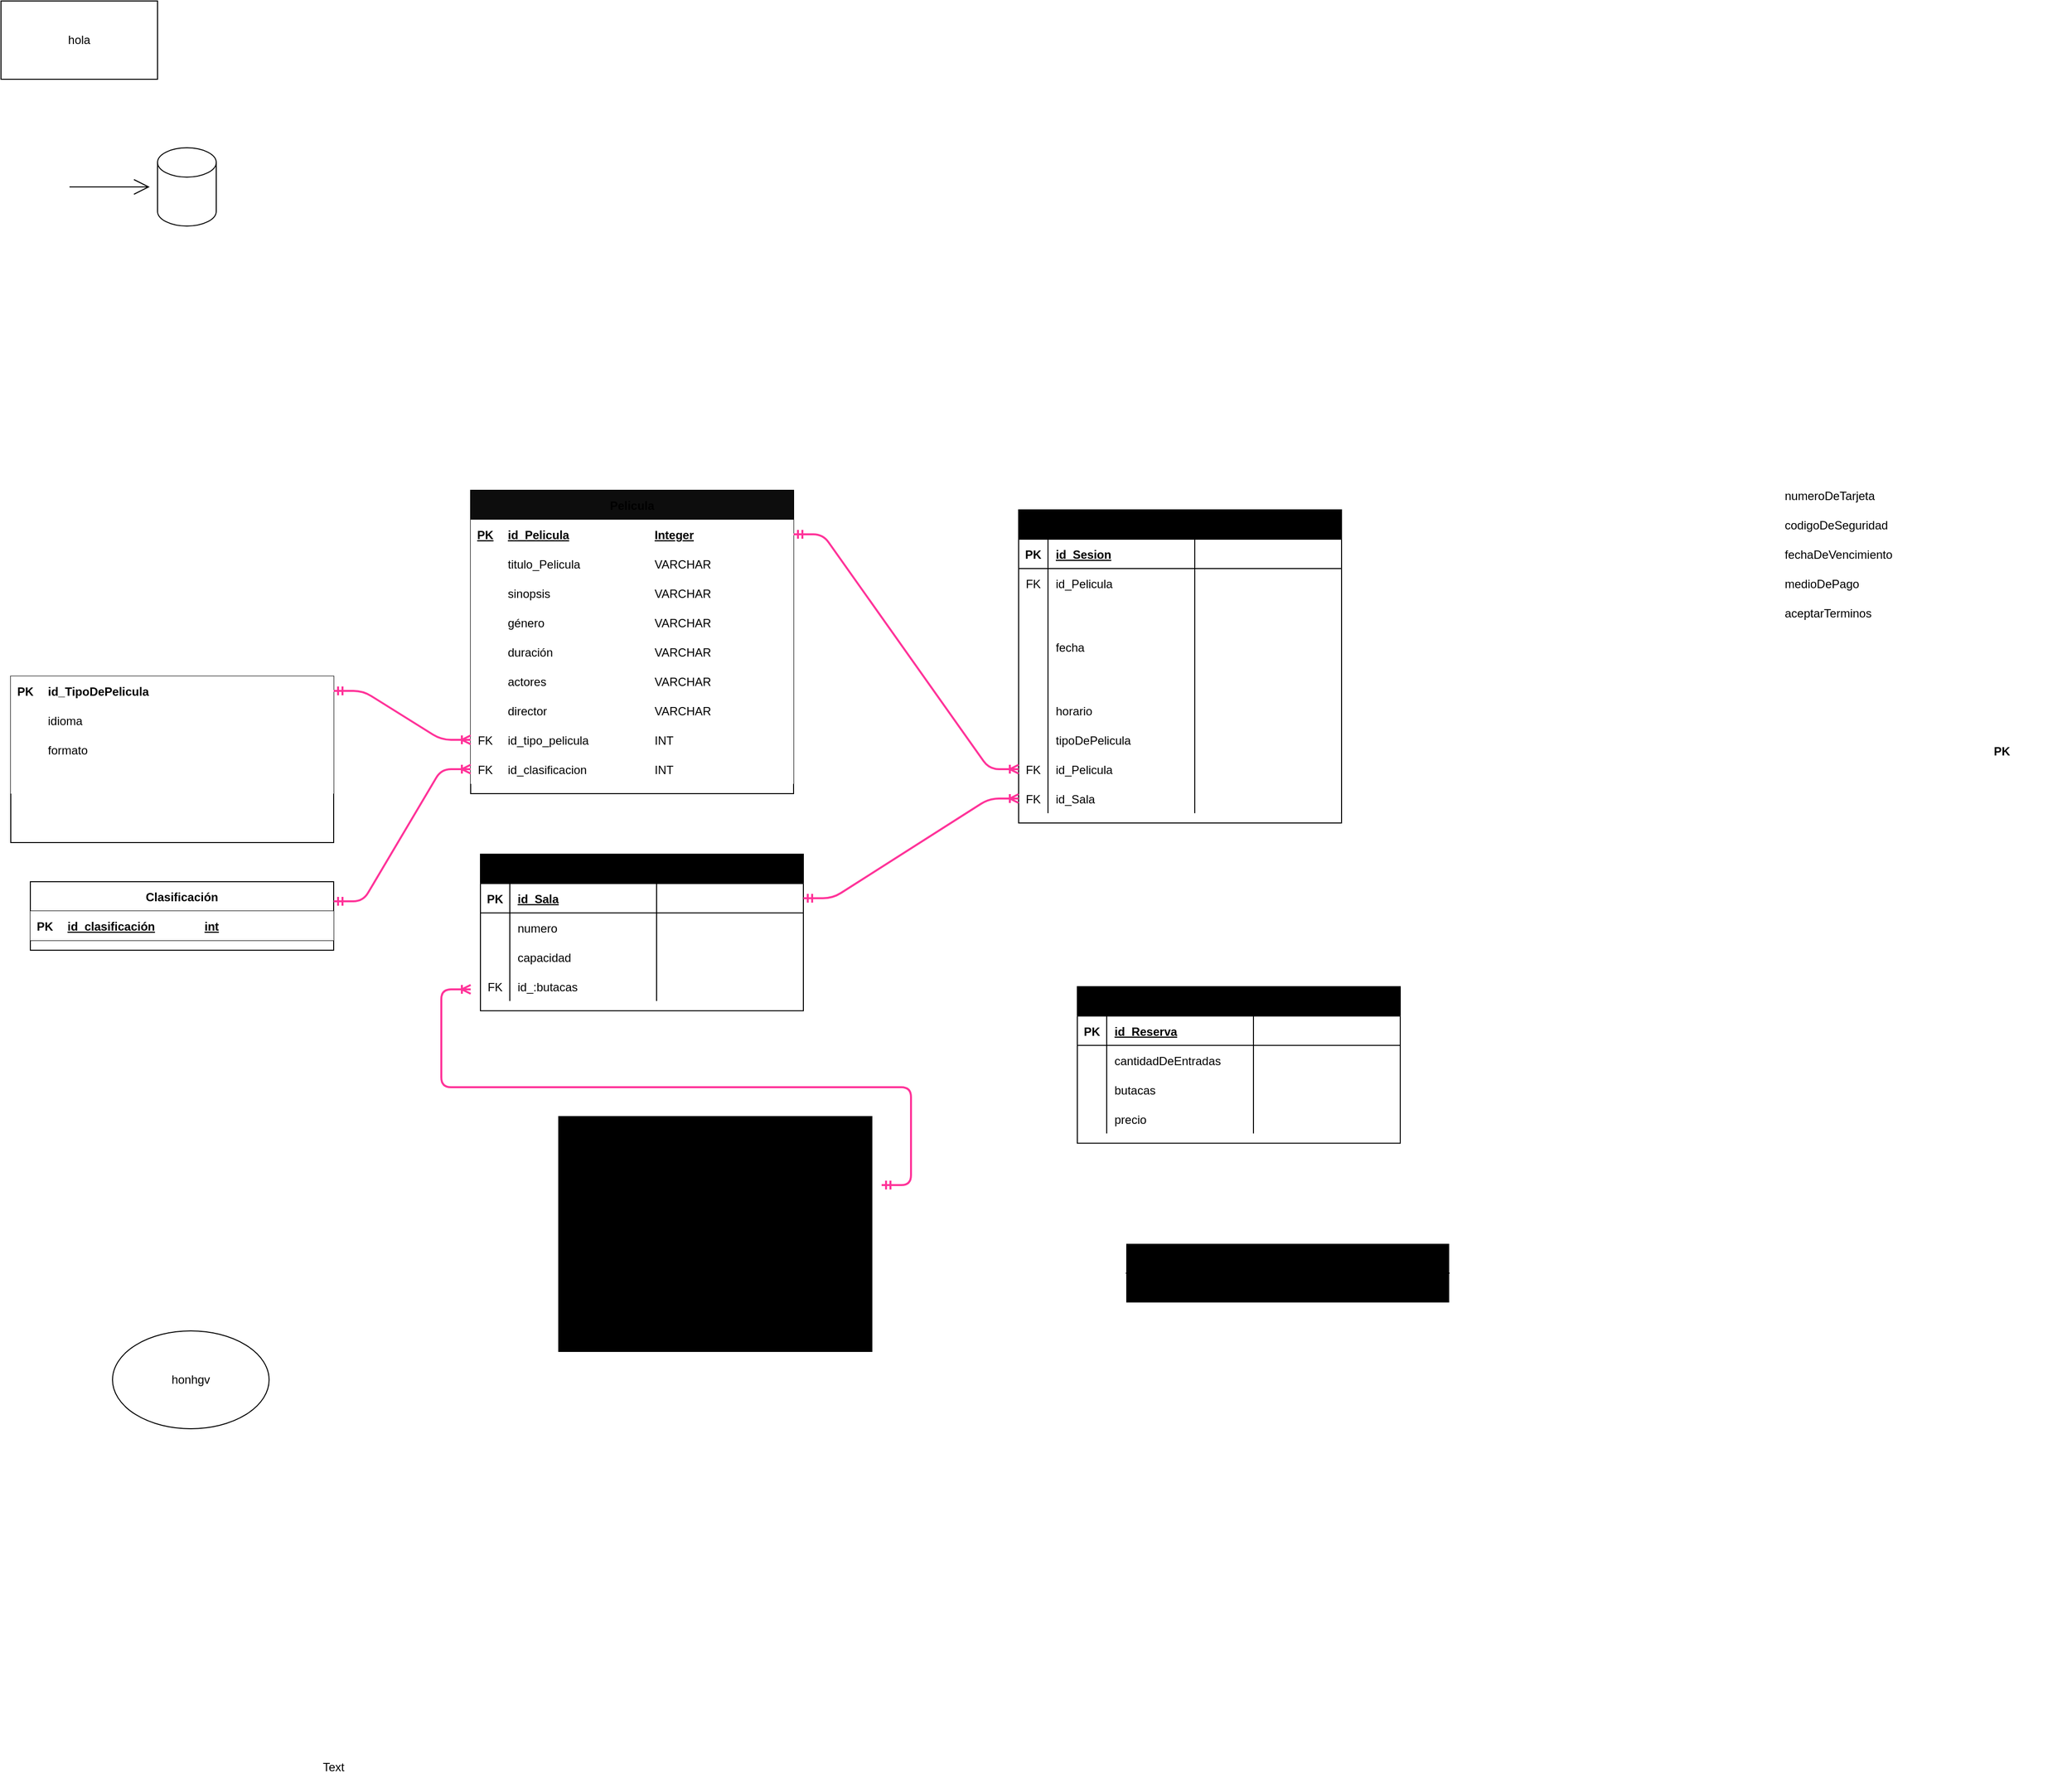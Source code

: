 <mxfile version="20.0.3" type="github" pages="2">
  <diagram id="rKqQ8dR5sJNYAAeEVKHz" name="Página-1">
    <mxGraphModel dx="378" dy="1785" grid="1" gridSize="10" guides="1" tooltips="1" connect="1" arrows="1" fold="1" page="1" pageScale="1" pageWidth="827" pageHeight="1169" math="0" shadow="0">
      <root>
        <mxCell id="0" />
        <mxCell id="1" parent="0" />
        <mxCell id="EG9lZbtNjuoGq-NjsUV9-383" value="Clasificación" style="shape=table;startSize=30;container=1;collapsible=1;childLayout=tableLayout;fixedRows=1;rowLines=0;fontStyle=1;align=center;resizeLast=1;" parent="1" vertex="1">
          <mxGeometry x="170" y="-110" width="310" height="70" as="geometry" />
        </mxCell>
        <mxCell id="EG9lZbtNjuoGq-NjsUV9-384" value="" style="shape=partialRectangle;collapsible=0;dropTarget=0;pointerEvents=0;fillColor=none;top=0;left=0;bottom=1;right=0;points=[[0,0.5],[1,0.5]];portConstraint=eastwest;" parent="EG9lZbtNjuoGq-NjsUV9-383" vertex="1">
          <mxGeometry y="30" width="310" height="30" as="geometry" />
        </mxCell>
        <mxCell id="EG9lZbtNjuoGq-NjsUV9-385" value="PK" style="shape=partialRectangle;connectable=0;top=0;left=0;bottom=0;right=0;fontStyle=1;overflow=hidden;" parent="EG9lZbtNjuoGq-NjsUV9-384" vertex="1">
          <mxGeometry width="30" height="30" as="geometry">
            <mxRectangle width="30" height="30" as="alternateBounds" />
          </mxGeometry>
        </mxCell>
        <mxCell id="EG9lZbtNjuoGq-NjsUV9-386" value="id_clasificación" style="shape=partialRectangle;connectable=0;top=0;left=0;bottom=0;right=0;align=left;spacingLeft=6;fontStyle=5;overflow=hidden;" parent="EG9lZbtNjuoGq-NjsUV9-384" vertex="1">
          <mxGeometry x="30" width="140" height="30" as="geometry">
            <mxRectangle width="140" height="30" as="alternateBounds" />
          </mxGeometry>
        </mxCell>
        <mxCell id="EG9lZbtNjuoGq-NjsUV9-387" value="int" style="shape=partialRectangle;connectable=0;top=0;left=0;bottom=0;right=0;align=left;spacingLeft=6;fontStyle=5;overflow=hidden;" parent="EG9lZbtNjuoGq-NjsUV9-384" vertex="1">
          <mxGeometry x="170" width="140" height="30" as="geometry">
            <mxRectangle width="140" height="30" as="alternateBounds" />
          </mxGeometry>
        </mxCell>
        <mxCell id="EG9lZbtNjuoGq-NjsUV9-388" value="Butacas" style="shape=table;startSize=0;container=1;collapsible=1;childLayout=tableLayout;fixedRows=1;rowLines=0;fontStyle=1;align=center;resizeLast=1;fillColor=#000000;" parent="1" vertex="1">
          <mxGeometry x="710" y="130" width="320" height="240" as="geometry" />
        </mxCell>
        <mxCell id="EG9lZbtNjuoGq-NjsUV9-389" value="" style="shape=partialRectangle;collapsible=0;dropTarget=0;pointerEvents=0;fillColor=none;top=0;left=0;bottom=1;right=0;points=[[0,0.5],[1,0.5]];portConstraint=eastwest;" parent="EG9lZbtNjuoGq-NjsUV9-388" vertex="1">
          <mxGeometry width="320" height="30" as="geometry" />
        </mxCell>
        <mxCell id="EG9lZbtNjuoGq-NjsUV9-390" value="PK" style="shape=partialRectangle;connectable=0;top=0;left=0;bottom=0;right=0;fontStyle=1;overflow=hidden;fillColor=#000000;startSize=30;" parent="EG9lZbtNjuoGq-NjsUV9-389" vertex="1">
          <mxGeometry width="30" height="30" as="geometry">
            <mxRectangle width="30" height="30" as="alternateBounds" />
          </mxGeometry>
        </mxCell>
        <mxCell id="EG9lZbtNjuoGq-NjsUV9-391" value="id_Butacas" style="shape=partialRectangle;connectable=0;top=0;left=0;bottom=0;right=0;align=center;spacingLeft=6;fontStyle=1;overflow=hidden;fillColor=#000000;startSize=30;" parent="EG9lZbtNjuoGq-NjsUV9-389" vertex="1">
          <mxGeometry x="30" width="140" height="30" as="geometry">
            <mxRectangle width="140" height="30" as="alternateBounds" />
          </mxGeometry>
        </mxCell>
        <mxCell id="EG9lZbtNjuoGq-NjsUV9-392" value="int" style="shape=partialRectangle;connectable=0;top=0;left=0;bottom=0;right=0;align=center;spacingLeft=6;fontStyle=1;overflow=hidden;fillColor=#000000;startSize=30;" parent="EG9lZbtNjuoGq-NjsUV9-389" vertex="1">
          <mxGeometry x="170" width="150" height="30" as="geometry">
            <mxRectangle width="150" height="30" as="alternateBounds" />
          </mxGeometry>
        </mxCell>
        <mxCell id="EG9lZbtNjuoGq-NjsUV9-393" value="" style="shape=partialRectangle;collapsible=0;dropTarget=0;pointerEvents=0;fillColor=none;top=0;left=0;bottom=0;right=0;points=[[0,0.5],[1,0.5]];portConstraint=eastwest;" parent="EG9lZbtNjuoGq-NjsUV9-388" vertex="1">
          <mxGeometry y="30" width="320" height="30" as="geometry" />
        </mxCell>
        <mxCell id="EG9lZbtNjuoGq-NjsUV9-394" value="" style="shape=partialRectangle;connectable=0;top=0;left=0;bottom=0;right=0;editable=1;overflow=hidden;fillColor=#000000;startSize=30;fontStyle=1;" parent="EG9lZbtNjuoGq-NjsUV9-393" vertex="1">
          <mxGeometry width="30" height="30" as="geometry">
            <mxRectangle width="30" height="30" as="alternateBounds" />
          </mxGeometry>
        </mxCell>
        <mxCell id="EG9lZbtNjuoGq-NjsUV9-395" value="fila" style="shape=partialRectangle;connectable=0;top=0;left=0;bottom=0;right=0;align=center;spacingLeft=6;overflow=hidden;fillColor=#000000;startSize=30;fontStyle=1;" parent="EG9lZbtNjuoGq-NjsUV9-393" vertex="1">
          <mxGeometry x="30" width="140" height="30" as="geometry">
            <mxRectangle width="140" height="30" as="alternateBounds" />
          </mxGeometry>
        </mxCell>
        <mxCell id="EG9lZbtNjuoGq-NjsUV9-396" value="character" style="shape=partialRectangle;connectable=0;top=0;left=0;bottom=0;right=0;align=center;spacingLeft=6;overflow=hidden;fillColor=#000000;startSize=30;fontStyle=1;" parent="EG9lZbtNjuoGq-NjsUV9-393" vertex="1">
          <mxGeometry x="170" width="150" height="30" as="geometry">
            <mxRectangle width="150" height="30" as="alternateBounds" />
          </mxGeometry>
        </mxCell>
        <mxCell id="EG9lZbtNjuoGq-NjsUV9-397" value="" style="shape=partialRectangle;collapsible=0;dropTarget=0;pointerEvents=0;fillColor=none;top=0;left=0;bottom=0;right=0;points=[[0,0.5],[1,0.5]];portConstraint=eastwest;" parent="EG9lZbtNjuoGq-NjsUV9-388" vertex="1">
          <mxGeometry y="60" width="320" height="30" as="geometry" />
        </mxCell>
        <mxCell id="EG9lZbtNjuoGq-NjsUV9-398" value="" style="shape=partialRectangle;connectable=0;top=0;left=0;bottom=0;right=0;editable=1;overflow=hidden;fillColor=#000000;startSize=30;fontStyle=1;" parent="EG9lZbtNjuoGq-NjsUV9-397" vertex="1">
          <mxGeometry width="30" height="30" as="geometry">
            <mxRectangle width="30" height="30" as="alternateBounds" />
          </mxGeometry>
        </mxCell>
        <mxCell id="EG9lZbtNjuoGq-NjsUV9-399" value="numero" style="shape=partialRectangle;connectable=0;top=0;left=0;bottom=0;right=0;align=center;spacingLeft=6;overflow=hidden;fillColor=#000000;startSize=30;fontStyle=1;" parent="EG9lZbtNjuoGq-NjsUV9-397" vertex="1">
          <mxGeometry x="30" width="140" height="30" as="geometry">
            <mxRectangle width="140" height="30" as="alternateBounds" />
          </mxGeometry>
        </mxCell>
        <mxCell id="EG9lZbtNjuoGq-NjsUV9-400" value="int" style="shape=partialRectangle;connectable=0;top=0;left=0;bottom=0;right=0;align=center;spacingLeft=6;overflow=hidden;fillColor=#000000;startSize=30;fontStyle=1;" parent="EG9lZbtNjuoGq-NjsUV9-397" vertex="1">
          <mxGeometry x="170" width="150" height="30" as="geometry">
            <mxRectangle width="150" height="30" as="alternateBounds" />
          </mxGeometry>
        </mxCell>
        <mxCell id="EG9lZbtNjuoGq-NjsUV9-401" value="" style="shape=partialRectangle;collapsible=0;dropTarget=0;pointerEvents=0;fillColor=none;top=0;left=0;bottom=0;right=0;points=[[0,0.5],[1,0.5]];portConstraint=eastwest;" parent="EG9lZbtNjuoGq-NjsUV9-388" vertex="1">
          <mxGeometry y="90" width="320" height="30" as="geometry" />
        </mxCell>
        <mxCell id="EG9lZbtNjuoGq-NjsUV9-402" value="" style="shape=partialRectangle;connectable=0;top=0;left=0;bottom=0;right=0;editable=1;overflow=hidden;fillColor=#000000;startSize=30;fontStyle=1;" parent="EG9lZbtNjuoGq-NjsUV9-401" vertex="1">
          <mxGeometry width="30" height="30" as="geometry">
            <mxRectangle width="30" height="30" as="alternateBounds" />
          </mxGeometry>
        </mxCell>
        <mxCell id="EG9lZbtNjuoGq-NjsUV9-403" value="sala" style="shape=partialRectangle;connectable=0;top=0;left=0;bottom=0;right=0;align=center;spacingLeft=6;overflow=hidden;fillColor=#000000;startSize=30;fontStyle=1;" parent="EG9lZbtNjuoGq-NjsUV9-401" vertex="1">
          <mxGeometry x="30" width="140" height="30" as="geometry">
            <mxRectangle width="140" height="30" as="alternateBounds" />
          </mxGeometry>
        </mxCell>
        <mxCell id="EG9lZbtNjuoGq-NjsUV9-404" value="int" style="shape=partialRectangle;connectable=0;top=0;left=0;bottom=0;right=0;align=center;spacingLeft=6;overflow=hidden;fillColor=#000000;startSize=30;fontStyle=1;" parent="EG9lZbtNjuoGq-NjsUV9-401" vertex="1">
          <mxGeometry x="170" width="150" height="30" as="geometry">
            <mxRectangle width="150" height="30" as="alternateBounds" />
          </mxGeometry>
        </mxCell>
        <mxCell id="EG9lZbtNjuoGq-NjsUV9-405" style="shape=partialRectangle;collapsible=0;dropTarget=0;pointerEvents=0;fillColor=none;top=0;left=0;bottom=0;right=0;points=[[0,0.5],[1,0.5]];portConstraint=eastwest;" parent="EG9lZbtNjuoGq-NjsUV9-388" vertex="1">
          <mxGeometry y="120" width="320" height="30" as="geometry" />
        </mxCell>
        <mxCell id="EG9lZbtNjuoGq-NjsUV9-406" style="shape=partialRectangle;connectable=0;top=0;left=0;bottom=0;right=0;editable=1;overflow=hidden;fillColor=#000000;startSize=30;fontStyle=1;" parent="EG9lZbtNjuoGq-NjsUV9-405" vertex="1">
          <mxGeometry width="30" height="30" as="geometry">
            <mxRectangle width="30" height="30" as="alternateBounds" />
          </mxGeometry>
        </mxCell>
        <mxCell id="EG9lZbtNjuoGq-NjsUV9-407" value="disponibilidad" style="shape=partialRectangle;connectable=0;top=0;left=0;bottom=0;right=0;align=center;spacingLeft=6;overflow=hidden;fillColor=#000000;startSize=30;fontStyle=1;" parent="EG9lZbtNjuoGq-NjsUV9-405" vertex="1">
          <mxGeometry x="30" width="140" height="30" as="geometry">
            <mxRectangle width="140" height="30" as="alternateBounds" />
          </mxGeometry>
        </mxCell>
        <mxCell id="EG9lZbtNjuoGq-NjsUV9-408" value="Boolean" style="shape=partialRectangle;connectable=0;top=0;left=0;bottom=0;right=0;align=center;spacingLeft=6;overflow=hidden;fillColor=#000000;startSize=30;fontStyle=1;" parent="EG9lZbtNjuoGq-NjsUV9-405" vertex="1">
          <mxGeometry x="170" width="150" height="30" as="geometry">
            <mxRectangle width="150" height="30" as="alternateBounds" />
          </mxGeometry>
        </mxCell>
        <mxCell id="EG9lZbtNjuoGq-NjsUV9-409" value="Pelicula" style="shape=table;startSize=30;container=1;collapsible=1;childLayout=tableLayout;fixedRows=1;rowLines=0;fontStyle=1;align=center;resizeLast=1;fillColor=#0D0D0D;" parent="1" vertex="1">
          <mxGeometry x="620" y="-510" width="330" height="310" as="geometry" />
        </mxCell>
        <mxCell id="EG9lZbtNjuoGq-NjsUV9-410" value="" style="shape=partialRectangle;collapsible=0;dropTarget=0;pointerEvents=0;fillColor=none;top=0;left=0;bottom=1;right=0;points=[[0,0.5],[1,0.5]];portConstraint=eastwest;" parent="EG9lZbtNjuoGq-NjsUV9-409" vertex="1">
          <mxGeometry y="30" width="330" height="30" as="geometry" />
        </mxCell>
        <mxCell id="EG9lZbtNjuoGq-NjsUV9-411" value="PK" style="shape=partialRectangle;connectable=0;top=0;left=0;bottom=0;right=0;fontStyle=5;overflow=hidden;" parent="EG9lZbtNjuoGq-NjsUV9-410" vertex="1">
          <mxGeometry width="30" height="30" as="geometry">
            <mxRectangle width="30" height="30" as="alternateBounds" />
          </mxGeometry>
        </mxCell>
        <mxCell id="EG9lZbtNjuoGq-NjsUV9-412" value="id_Pelicula" style="shape=partialRectangle;connectable=0;top=0;left=0;bottom=0;right=0;align=left;spacingLeft=6;fontStyle=5;overflow=hidden;" parent="EG9lZbtNjuoGq-NjsUV9-410" vertex="1">
          <mxGeometry x="30" width="150" height="30" as="geometry">
            <mxRectangle width="150" height="30" as="alternateBounds" />
          </mxGeometry>
        </mxCell>
        <mxCell id="EG9lZbtNjuoGq-NjsUV9-413" value="Integer" style="shape=partialRectangle;connectable=0;top=0;left=0;bottom=0;right=0;align=left;spacingLeft=6;fontStyle=5;overflow=hidden;" parent="EG9lZbtNjuoGq-NjsUV9-410" vertex="1">
          <mxGeometry x="180" width="150" height="30" as="geometry">
            <mxRectangle width="150" height="30" as="alternateBounds" />
          </mxGeometry>
        </mxCell>
        <mxCell id="EG9lZbtNjuoGq-NjsUV9-414" value="" style="shape=partialRectangle;collapsible=0;dropTarget=0;pointerEvents=0;fillColor=none;top=0;left=0;bottom=0;right=0;points=[[0,0.5],[1,0.5]];portConstraint=eastwest;" parent="EG9lZbtNjuoGq-NjsUV9-409" vertex="1">
          <mxGeometry y="60" width="330" height="30" as="geometry" />
        </mxCell>
        <mxCell id="EG9lZbtNjuoGq-NjsUV9-415" value="" style="shape=partialRectangle;connectable=0;top=0;left=0;bottom=0;right=0;editable=1;overflow=hidden;" parent="EG9lZbtNjuoGq-NjsUV9-414" vertex="1">
          <mxGeometry width="30" height="30" as="geometry">
            <mxRectangle width="30" height="30" as="alternateBounds" />
          </mxGeometry>
        </mxCell>
        <mxCell id="EG9lZbtNjuoGq-NjsUV9-416" value="titulo_Pelicula" style="shape=partialRectangle;connectable=0;top=0;left=0;bottom=0;right=0;align=left;spacingLeft=6;overflow=hidden;" parent="EG9lZbtNjuoGq-NjsUV9-414" vertex="1">
          <mxGeometry x="30" width="150" height="30" as="geometry">
            <mxRectangle width="150" height="30" as="alternateBounds" />
          </mxGeometry>
        </mxCell>
        <mxCell id="EG9lZbtNjuoGq-NjsUV9-417" value="VARCHAR" style="shape=partialRectangle;connectable=0;top=0;left=0;bottom=0;right=0;align=left;spacingLeft=6;overflow=hidden;" parent="EG9lZbtNjuoGq-NjsUV9-414" vertex="1">
          <mxGeometry x="180" width="150" height="30" as="geometry">
            <mxRectangle width="150" height="30" as="alternateBounds" />
          </mxGeometry>
        </mxCell>
        <mxCell id="EG9lZbtNjuoGq-NjsUV9-418" value="" style="shape=partialRectangle;collapsible=0;dropTarget=0;pointerEvents=0;fillColor=none;top=0;left=0;bottom=0;right=0;points=[[0,0.5],[1,0.5]];portConstraint=eastwest;" parent="EG9lZbtNjuoGq-NjsUV9-409" vertex="1">
          <mxGeometry y="90" width="330" height="30" as="geometry" />
        </mxCell>
        <mxCell id="EG9lZbtNjuoGq-NjsUV9-419" value="" style="shape=partialRectangle;connectable=0;top=0;left=0;bottom=0;right=0;editable=1;overflow=hidden;" parent="EG9lZbtNjuoGq-NjsUV9-418" vertex="1">
          <mxGeometry width="30" height="30" as="geometry">
            <mxRectangle width="30" height="30" as="alternateBounds" />
          </mxGeometry>
        </mxCell>
        <mxCell id="EG9lZbtNjuoGq-NjsUV9-420" value="sinopsis" style="shape=partialRectangle;connectable=0;top=0;left=0;bottom=0;right=0;align=left;spacingLeft=6;overflow=hidden;" parent="EG9lZbtNjuoGq-NjsUV9-418" vertex="1">
          <mxGeometry x="30" width="150" height="30" as="geometry">
            <mxRectangle width="150" height="30" as="alternateBounds" />
          </mxGeometry>
        </mxCell>
        <mxCell id="EG9lZbtNjuoGq-NjsUV9-421" value="VARCHAR" style="shape=partialRectangle;connectable=0;top=0;left=0;bottom=0;right=0;align=left;spacingLeft=6;overflow=hidden;" parent="EG9lZbtNjuoGq-NjsUV9-418" vertex="1">
          <mxGeometry x="180" width="150" height="30" as="geometry">
            <mxRectangle width="150" height="30" as="alternateBounds" />
          </mxGeometry>
        </mxCell>
        <mxCell id="EG9lZbtNjuoGq-NjsUV9-422" style="shape=partialRectangle;collapsible=0;dropTarget=0;pointerEvents=0;fillColor=none;top=0;left=0;bottom=0;right=0;points=[[0,0.5],[1,0.5]];portConstraint=eastwest;" parent="EG9lZbtNjuoGq-NjsUV9-409" vertex="1">
          <mxGeometry y="120" width="330" height="30" as="geometry" />
        </mxCell>
        <mxCell id="EG9lZbtNjuoGq-NjsUV9-423" style="shape=partialRectangle;connectable=0;top=0;left=0;bottom=0;right=0;editable=1;overflow=hidden;" parent="EG9lZbtNjuoGq-NjsUV9-422" vertex="1">
          <mxGeometry width="30" height="30" as="geometry">
            <mxRectangle width="30" height="30" as="alternateBounds" />
          </mxGeometry>
        </mxCell>
        <mxCell id="EG9lZbtNjuoGq-NjsUV9-424" value="género" style="shape=partialRectangle;connectable=0;top=0;left=0;bottom=0;right=0;align=left;spacingLeft=6;overflow=hidden;" parent="EG9lZbtNjuoGq-NjsUV9-422" vertex="1">
          <mxGeometry x="30" width="150" height="30" as="geometry">
            <mxRectangle width="150" height="30" as="alternateBounds" />
          </mxGeometry>
        </mxCell>
        <mxCell id="EG9lZbtNjuoGq-NjsUV9-425" value="VARCHAR" style="shape=partialRectangle;connectable=0;top=0;left=0;bottom=0;right=0;align=left;spacingLeft=6;overflow=hidden;" parent="EG9lZbtNjuoGq-NjsUV9-422" vertex="1">
          <mxGeometry x="180" width="150" height="30" as="geometry">
            <mxRectangle width="150" height="30" as="alternateBounds" />
          </mxGeometry>
        </mxCell>
        <mxCell id="EG9lZbtNjuoGq-NjsUV9-426" style="shape=partialRectangle;collapsible=0;dropTarget=0;pointerEvents=0;fillColor=none;top=0;left=0;bottom=0;right=0;points=[[0,0.5],[1,0.5]];portConstraint=eastwest;" parent="EG9lZbtNjuoGq-NjsUV9-409" vertex="1">
          <mxGeometry y="150" width="330" height="30" as="geometry" />
        </mxCell>
        <mxCell id="EG9lZbtNjuoGq-NjsUV9-427" style="shape=partialRectangle;connectable=0;top=0;left=0;bottom=0;right=0;editable=1;overflow=hidden;" parent="EG9lZbtNjuoGq-NjsUV9-426" vertex="1">
          <mxGeometry width="30" height="30" as="geometry">
            <mxRectangle width="30" height="30" as="alternateBounds" />
          </mxGeometry>
        </mxCell>
        <mxCell id="EG9lZbtNjuoGq-NjsUV9-428" value="duración" style="shape=partialRectangle;connectable=0;top=0;left=0;bottom=0;right=0;align=left;spacingLeft=6;overflow=hidden;" parent="EG9lZbtNjuoGq-NjsUV9-426" vertex="1">
          <mxGeometry x="30" width="150" height="30" as="geometry">
            <mxRectangle width="150" height="30" as="alternateBounds" />
          </mxGeometry>
        </mxCell>
        <mxCell id="EG9lZbtNjuoGq-NjsUV9-429" value="VARCHAR" style="shape=partialRectangle;connectable=0;top=0;left=0;bottom=0;right=0;align=left;spacingLeft=6;overflow=hidden;" parent="EG9lZbtNjuoGq-NjsUV9-426" vertex="1">
          <mxGeometry x="180" width="150" height="30" as="geometry">
            <mxRectangle width="150" height="30" as="alternateBounds" />
          </mxGeometry>
        </mxCell>
        <mxCell id="EG9lZbtNjuoGq-NjsUV9-430" style="shape=partialRectangle;collapsible=0;dropTarget=0;pointerEvents=0;fillColor=none;top=0;left=0;bottom=0;right=0;points=[[0,0.5],[1,0.5]];portConstraint=eastwest;" parent="EG9lZbtNjuoGq-NjsUV9-409" vertex="1">
          <mxGeometry y="180" width="330" height="30" as="geometry" />
        </mxCell>
        <mxCell id="EG9lZbtNjuoGq-NjsUV9-431" style="shape=partialRectangle;connectable=0;top=0;left=0;bottom=0;right=0;editable=1;overflow=hidden;" parent="EG9lZbtNjuoGq-NjsUV9-430" vertex="1">
          <mxGeometry width="30" height="30" as="geometry">
            <mxRectangle width="30" height="30" as="alternateBounds" />
          </mxGeometry>
        </mxCell>
        <mxCell id="EG9lZbtNjuoGq-NjsUV9-432" value="actores" style="shape=partialRectangle;connectable=0;top=0;left=0;bottom=0;right=0;align=left;spacingLeft=6;overflow=hidden;" parent="EG9lZbtNjuoGq-NjsUV9-430" vertex="1">
          <mxGeometry x="30" width="150" height="30" as="geometry">
            <mxRectangle width="150" height="30" as="alternateBounds" />
          </mxGeometry>
        </mxCell>
        <mxCell id="EG9lZbtNjuoGq-NjsUV9-433" value="VARCHAR" style="shape=partialRectangle;connectable=0;top=0;left=0;bottom=0;right=0;align=left;spacingLeft=6;overflow=hidden;" parent="EG9lZbtNjuoGq-NjsUV9-430" vertex="1">
          <mxGeometry x="180" width="150" height="30" as="geometry">
            <mxRectangle width="150" height="30" as="alternateBounds" />
          </mxGeometry>
        </mxCell>
        <mxCell id="EG9lZbtNjuoGq-NjsUV9-434" style="shape=partialRectangle;collapsible=0;dropTarget=0;pointerEvents=0;fillColor=none;top=0;left=0;bottom=0;right=0;points=[[0,0.5],[1,0.5]];portConstraint=eastwest;" parent="EG9lZbtNjuoGq-NjsUV9-409" vertex="1">
          <mxGeometry y="210" width="330" height="30" as="geometry" />
        </mxCell>
        <mxCell id="EG9lZbtNjuoGq-NjsUV9-435" style="shape=partialRectangle;connectable=0;top=0;left=0;bottom=0;right=0;editable=1;overflow=hidden;" parent="EG9lZbtNjuoGq-NjsUV9-434" vertex="1">
          <mxGeometry width="30" height="30" as="geometry">
            <mxRectangle width="30" height="30" as="alternateBounds" />
          </mxGeometry>
        </mxCell>
        <mxCell id="EG9lZbtNjuoGq-NjsUV9-436" value="director" style="shape=partialRectangle;connectable=0;top=0;left=0;bottom=0;right=0;align=left;spacingLeft=6;overflow=hidden;" parent="EG9lZbtNjuoGq-NjsUV9-434" vertex="1">
          <mxGeometry x="30" width="150" height="30" as="geometry">
            <mxRectangle width="150" height="30" as="alternateBounds" />
          </mxGeometry>
        </mxCell>
        <mxCell id="EG9lZbtNjuoGq-NjsUV9-437" value="VARCHAR" style="shape=partialRectangle;connectable=0;top=0;left=0;bottom=0;right=0;align=left;spacingLeft=6;overflow=hidden;" parent="EG9lZbtNjuoGq-NjsUV9-434" vertex="1">
          <mxGeometry x="180" width="150" height="30" as="geometry">
            <mxRectangle width="150" height="30" as="alternateBounds" />
          </mxGeometry>
        </mxCell>
        <mxCell id="EG9lZbtNjuoGq-NjsUV9-438" style="shape=partialRectangle;collapsible=0;dropTarget=0;pointerEvents=0;fillColor=none;top=0;left=0;bottom=0;right=0;points=[[0,0.5],[1,0.5]];portConstraint=eastwest;" parent="EG9lZbtNjuoGq-NjsUV9-409" vertex="1">
          <mxGeometry y="240" width="330" height="30" as="geometry" />
        </mxCell>
        <mxCell id="EG9lZbtNjuoGq-NjsUV9-439" value="FK" style="shape=partialRectangle;connectable=0;top=0;left=0;bottom=0;right=0;editable=1;overflow=hidden;" parent="EG9lZbtNjuoGq-NjsUV9-438" vertex="1">
          <mxGeometry width="30" height="30" as="geometry">
            <mxRectangle width="30" height="30" as="alternateBounds" />
          </mxGeometry>
        </mxCell>
        <mxCell id="EG9lZbtNjuoGq-NjsUV9-440" value="id_tipo_pelicula" style="shape=partialRectangle;connectable=0;top=0;left=0;bottom=0;right=0;align=left;spacingLeft=6;overflow=hidden;" parent="EG9lZbtNjuoGq-NjsUV9-438" vertex="1">
          <mxGeometry x="30" width="150" height="30" as="geometry">
            <mxRectangle width="150" height="30" as="alternateBounds" />
          </mxGeometry>
        </mxCell>
        <mxCell id="EG9lZbtNjuoGq-NjsUV9-441" value="INT " style="shape=partialRectangle;connectable=0;top=0;left=0;bottom=0;right=0;align=left;spacingLeft=6;overflow=hidden;" parent="EG9lZbtNjuoGq-NjsUV9-438" vertex="1">
          <mxGeometry x="180" width="150" height="30" as="geometry">
            <mxRectangle width="150" height="30" as="alternateBounds" />
          </mxGeometry>
        </mxCell>
        <mxCell id="EG9lZbtNjuoGq-NjsUV9-442" style="shape=partialRectangle;collapsible=0;dropTarget=0;pointerEvents=0;fillColor=none;top=0;left=0;bottom=0;right=0;points=[[0,0.5],[1,0.5]];portConstraint=eastwest;" parent="EG9lZbtNjuoGq-NjsUV9-409" vertex="1">
          <mxGeometry y="270" width="330" height="30" as="geometry" />
        </mxCell>
        <mxCell id="EG9lZbtNjuoGq-NjsUV9-443" value="FK" style="shape=partialRectangle;connectable=0;top=0;left=0;bottom=0;right=0;editable=1;overflow=hidden;" parent="EG9lZbtNjuoGq-NjsUV9-442" vertex="1">
          <mxGeometry width="30" height="30" as="geometry">
            <mxRectangle width="30" height="30" as="alternateBounds" />
          </mxGeometry>
        </mxCell>
        <mxCell id="EG9lZbtNjuoGq-NjsUV9-444" value="id_clasificacion" style="shape=partialRectangle;connectable=0;top=0;left=0;bottom=0;right=0;align=left;spacingLeft=6;overflow=hidden;" parent="EG9lZbtNjuoGq-NjsUV9-442" vertex="1">
          <mxGeometry x="30" width="150" height="30" as="geometry">
            <mxRectangle width="150" height="30" as="alternateBounds" />
          </mxGeometry>
        </mxCell>
        <mxCell id="EG9lZbtNjuoGq-NjsUV9-445" value="INT " style="shape=partialRectangle;connectable=0;top=0;left=0;bottom=0;right=0;align=left;spacingLeft=6;overflow=hidden;" parent="EG9lZbtNjuoGq-NjsUV9-442" vertex="1">
          <mxGeometry x="180" width="150" height="30" as="geometry">
            <mxRectangle width="150" height="30" as="alternateBounds" />
          </mxGeometry>
        </mxCell>
        <mxCell id="EG9lZbtNjuoGq-NjsUV9-446" value="" style="shape=partialRectangle;collapsible=0;dropTarget=0;pointerEvents=0;fillColor=none;top=0;left=0;bottom=1;right=0;points=[[0,0.5],[1,0.5]];portConstraint=eastwest;" parent="1" vertex="1">
          <mxGeometry x="1290" y="260" width="330" height="30" as="geometry" />
        </mxCell>
        <mxCell id="EG9lZbtNjuoGq-NjsUV9-447" value="PK" style="shape=partialRectangle;connectable=0;fillColor=#000000;top=0;left=0;bottom=0;right=0;fontStyle=1;overflow=hidden;startSize=30;" parent="EG9lZbtNjuoGq-NjsUV9-446" vertex="1">
          <mxGeometry width="30" height="30" as="geometry">
            <mxRectangle width="30" height="30" as="alternateBounds" />
          </mxGeometry>
        </mxCell>
        <mxCell id="EG9lZbtNjuoGq-NjsUV9-448" value="id_Descuentos" style="shape=partialRectangle;connectable=0;fillColor=#000000;top=0;left=0;bottom=0;right=0;align=center;spacingLeft=6;fontStyle=1;overflow=hidden;startSize=30;" parent="EG9lZbtNjuoGq-NjsUV9-446" vertex="1">
          <mxGeometry x="30" width="150" height="30" as="geometry">
            <mxRectangle width="150" height="30" as="alternateBounds" />
          </mxGeometry>
        </mxCell>
        <mxCell id="EG9lZbtNjuoGq-NjsUV9-449" value="&#xa;&#xa;&lt;span style=&quot;color: rgb(240, 240, 240); font-family: helvetica; font-size: 12px; font-style: normal; font-weight: 400; letter-spacing: normal; text-align: left; text-indent: 0px; text-transform: none; word-spacing: 0px; background-color: rgb(42, 42, 42); display: inline; float: none;&quot;&gt;String&lt;/span&gt;&#xa;&#xa;" style="shape=partialRectangle;connectable=0;fillColor=#000000;top=0;left=0;bottom=0;right=0;align=center;spacingLeft=6;fontStyle=1;overflow=hidden;startSize=30;" parent="EG9lZbtNjuoGq-NjsUV9-446" vertex="1">
          <mxGeometry x="180" width="150" height="30" as="geometry">
            <mxRectangle width="150" height="30" as="alternateBounds" />
          </mxGeometry>
        </mxCell>
        <mxCell id="EG9lZbtNjuoGq-NjsUV9-450" value="" style="shape=partialRectangle;collapsible=0;dropTarget=0;pointerEvents=0;fillColor=none;top=0;left=0;bottom=0;right=0;points=[[0,0.5],[1,0.5]];portConstraint=eastwest;" parent="1" vertex="1">
          <mxGeometry x="1290" y="290" width="330" height="30" as="geometry" />
        </mxCell>
        <mxCell id="EG9lZbtNjuoGq-NjsUV9-451" value="" style="shape=partialRectangle;connectable=0;fillColor=#000000;top=0;left=0;bottom=0;right=0;editable=1;overflow=hidden;startSize=30;fontStyle=1;" parent="EG9lZbtNjuoGq-NjsUV9-450" vertex="1">
          <mxGeometry width="30" height="30" as="geometry">
            <mxRectangle width="30" height="30" as="alternateBounds" />
          </mxGeometry>
        </mxCell>
        <mxCell id="EG9lZbtNjuoGq-NjsUV9-452" value="dias" style="shape=partialRectangle;connectable=0;fillColor=#000000;top=0;left=0;bottom=0;right=0;align=center;spacingLeft=6;overflow=hidden;startSize=30;fontStyle=1;" parent="EG9lZbtNjuoGq-NjsUV9-450" vertex="1">
          <mxGeometry x="30" width="150" height="30" as="geometry">
            <mxRectangle width="150" height="30" as="alternateBounds" />
          </mxGeometry>
        </mxCell>
        <mxCell id="EG9lZbtNjuoGq-NjsUV9-453" style="shape=partialRectangle;connectable=0;fillColor=#000000;top=0;left=0;bottom=0;right=0;align=center;spacingLeft=6;overflow=hidden;startSize=30;fontStyle=1;" parent="EG9lZbtNjuoGq-NjsUV9-450" vertex="1">
          <mxGeometry x="180" width="150" height="30" as="geometry">
            <mxRectangle width="150" height="30" as="alternateBounds" />
          </mxGeometry>
        </mxCell>
        <mxCell id="EG9lZbtNjuoGq-NjsUV9-454" value="TipoDePelicula" style="shape=table;startSize=0;container=1;collapsible=1;childLayout=tableLayout;fixedRows=1;rowLines=0;fontStyle=1;align=center;resizeLast=1;" parent="1" vertex="1">
          <mxGeometry x="150" y="-320" width="330" height="170" as="geometry" />
        </mxCell>
        <mxCell id="EG9lZbtNjuoGq-NjsUV9-455" value="" style="shape=partialRectangle;collapsible=0;dropTarget=0;pointerEvents=0;fillColor=none;top=0;left=0;bottom=1;right=0;points=[[0,0.5],[1,0.5]];portConstraint=eastwest;" parent="EG9lZbtNjuoGq-NjsUV9-454" vertex="1">
          <mxGeometry width="330" height="30" as="geometry" />
        </mxCell>
        <mxCell id="EG9lZbtNjuoGq-NjsUV9-456" value="PK" style="shape=partialRectangle;connectable=0;top=0;left=0;bottom=0;right=0;fontStyle=1;overflow=hidden;" parent="EG9lZbtNjuoGq-NjsUV9-455" vertex="1">
          <mxGeometry width="30" height="30" as="geometry">
            <mxRectangle width="30" height="30" as="alternateBounds" />
          </mxGeometry>
        </mxCell>
        <mxCell id="EG9lZbtNjuoGq-NjsUV9-457" value="id_TipoDePelicula" style="shape=partialRectangle;connectable=0;top=0;left=0;bottom=0;right=0;align=left;spacingLeft=6;fontStyle=1;overflow=hidden;" parent="EG9lZbtNjuoGq-NjsUV9-455" vertex="1">
          <mxGeometry x="30" width="230" height="30" as="geometry">
            <mxRectangle width="230" height="30" as="alternateBounds" />
          </mxGeometry>
        </mxCell>
        <mxCell id="EG9lZbtNjuoGq-NjsUV9-458" style="shape=partialRectangle;connectable=0;top=0;left=0;bottom=0;right=0;align=left;spacingLeft=6;fontStyle=5;overflow=hidden;" parent="EG9lZbtNjuoGq-NjsUV9-455" vertex="1">
          <mxGeometry x="260" width="70" height="30" as="geometry">
            <mxRectangle width="70" height="30" as="alternateBounds" />
          </mxGeometry>
        </mxCell>
        <mxCell id="EG9lZbtNjuoGq-NjsUV9-459" value="" style="shape=partialRectangle;collapsible=0;dropTarget=0;pointerEvents=0;fillColor=none;top=0;left=0;bottom=0;right=0;points=[[0,0.5],[1,0.5]];portConstraint=eastwest;" parent="EG9lZbtNjuoGq-NjsUV9-454" vertex="1">
          <mxGeometry y="30" width="330" height="30" as="geometry" />
        </mxCell>
        <mxCell id="EG9lZbtNjuoGq-NjsUV9-460" value="" style="shape=partialRectangle;connectable=0;top=0;left=0;bottom=0;right=0;editable=1;overflow=hidden;" parent="EG9lZbtNjuoGq-NjsUV9-459" vertex="1">
          <mxGeometry width="30" height="30" as="geometry">
            <mxRectangle width="30" height="30" as="alternateBounds" />
          </mxGeometry>
        </mxCell>
        <mxCell id="EG9lZbtNjuoGq-NjsUV9-461" value="idioma" style="shape=partialRectangle;connectable=0;top=0;left=0;bottom=0;right=0;align=left;spacingLeft=6;overflow=hidden;" parent="EG9lZbtNjuoGq-NjsUV9-459" vertex="1">
          <mxGeometry x="30" width="230" height="30" as="geometry">
            <mxRectangle width="230" height="30" as="alternateBounds" />
          </mxGeometry>
        </mxCell>
        <mxCell id="EG9lZbtNjuoGq-NjsUV9-462" style="shape=partialRectangle;connectable=0;top=0;left=0;bottom=0;right=0;align=left;spacingLeft=6;overflow=hidden;" parent="EG9lZbtNjuoGq-NjsUV9-459" vertex="1">
          <mxGeometry x="260" width="70" height="30" as="geometry">
            <mxRectangle width="70" height="30" as="alternateBounds" />
          </mxGeometry>
        </mxCell>
        <mxCell id="EG9lZbtNjuoGq-NjsUV9-463" value="" style="shape=partialRectangle;collapsible=0;dropTarget=0;pointerEvents=0;fillColor=none;top=0;left=0;bottom=0;right=0;points=[[0,0.5],[1,0.5]];portConstraint=eastwest;" parent="EG9lZbtNjuoGq-NjsUV9-454" vertex="1">
          <mxGeometry y="60" width="330" height="30" as="geometry" />
        </mxCell>
        <mxCell id="EG9lZbtNjuoGq-NjsUV9-464" value="" style="shape=partialRectangle;connectable=0;top=0;left=0;bottom=0;right=0;editable=1;overflow=hidden;" parent="EG9lZbtNjuoGq-NjsUV9-463" vertex="1">
          <mxGeometry width="30" height="30" as="geometry">
            <mxRectangle width="30" height="30" as="alternateBounds" />
          </mxGeometry>
        </mxCell>
        <mxCell id="EG9lZbtNjuoGq-NjsUV9-465" value="formato" style="shape=partialRectangle;connectable=0;top=0;left=0;bottom=0;right=0;align=left;spacingLeft=6;overflow=hidden;" parent="EG9lZbtNjuoGq-NjsUV9-463" vertex="1">
          <mxGeometry x="30" width="230" height="30" as="geometry">
            <mxRectangle width="230" height="30" as="alternateBounds" />
          </mxGeometry>
        </mxCell>
        <mxCell id="EG9lZbtNjuoGq-NjsUV9-466" style="shape=partialRectangle;connectable=0;top=0;left=0;bottom=0;right=0;align=left;spacingLeft=6;overflow=hidden;" parent="EG9lZbtNjuoGq-NjsUV9-463" vertex="1">
          <mxGeometry x="260" width="70" height="30" as="geometry">
            <mxRectangle width="70" height="30" as="alternateBounds" />
          </mxGeometry>
        </mxCell>
        <mxCell id="EG9lZbtNjuoGq-NjsUV9-467" value="" style="shape=partialRectangle;collapsible=0;dropTarget=0;pointerEvents=0;fillColor=none;top=0;left=0;bottom=0;right=0;points=[[0,0.5],[1,0.5]];portConstraint=eastwest;" parent="EG9lZbtNjuoGq-NjsUV9-454" vertex="1">
          <mxGeometry y="90" width="330" height="30" as="geometry" />
        </mxCell>
        <mxCell id="EG9lZbtNjuoGq-NjsUV9-468" value="" style="shape=partialRectangle;connectable=0;top=0;left=0;bottom=0;right=0;editable=1;overflow=hidden;" parent="EG9lZbtNjuoGq-NjsUV9-467" vertex="1">
          <mxGeometry width="30" height="30" as="geometry">
            <mxRectangle width="30" height="30" as="alternateBounds" />
          </mxGeometry>
        </mxCell>
        <mxCell id="EG9lZbtNjuoGq-NjsUV9-469" value="" style="shape=partialRectangle;connectable=0;top=0;left=0;bottom=0;right=0;align=left;spacingLeft=6;overflow=hidden;" parent="EG9lZbtNjuoGq-NjsUV9-467" vertex="1">
          <mxGeometry x="30" width="230" height="30" as="geometry">
            <mxRectangle width="230" height="30" as="alternateBounds" />
          </mxGeometry>
        </mxCell>
        <mxCell id="EG9lZbtNjuoGq-NjsUV9-470" style="shape=partialRectangle;connectable=0;top=0;left=0;bottom=0;right=0;align=left;spacingLeft=6;overflow=hidden;" parent="EG9lZbtNjuoGq-NjsUV9-467" vertex="1">
          <mxGeometry x="260" width="70" height="30" as="geometry">
            <mxRectangle width="70" height="30" as="alternateBounds" />
          </mxGeometry>
        </mxCell>
        <mxCell id="EG9lZbtNjuoGq-NjsUV9-471" value="Sala" style="shape=table;startSize=30;container=1;collapsible=1;childLayout=tableLayout;fixedRows=1;rowLines=0;fontStyle=1;align=center;resizeLast=1;fillColor=#000000;" parent="1" vertex="1">
          <mxGeometry x="630" y="-138.12" width="330" height="160" as="geometry" />
        </mxCell>
        <mxCell id="EG9lZbtNjuoGq-NjsUV9-472" value="" style="shape=partialRectangle;collapsible=0;dropTarget=0;pointerEvents=0;fillColor=none;top=0;left=0;bottom=1;right=0;points=[[0,0.5],[1,0.5]];portConstraint=eastwest;" parent="EG9lZbtNjuoGq-NjsUV9-471" vertex="1">
          <mxGeometry y="30" width="330" height="30" as="geometry" />
        </mxCell>
        <mxCell id="EG9lZbtNjuoGq-NjsUV9-473" value="PK" style="shape=partialRectangle;connectable=0;fillColor=none;top=0;left=0;bottom=0;right=0;fontStyle=1;overflow=hidden;" parent="EG9lZbtNjuoGq-NjsUV9-472" vertex="1">
          <mxGeometry width="30" height="30" as="geometry">
            <mxRectangle width="30" height="30" as="alternateBounds" />
          </mxGeometry>
        </mxCell>
        <mxCell id="EG9lZbtNjuoGq-NjsUV9-474" value="id_Sala" style="shape=partialRectangle;connectable=0;fillColor=none;top=0;left=0;bottom=0;right=0;align=left;spacingLeft=6;fontStyle=5;overflow=hidden;" parent="EG9lZbtNjuoGq-NjsUV9-472" vertex="1">
          <mxGeometry x="30" width="150" height="30" as="geometry">
            <mxRectangle width="150" height="30" as="alternateBounds" />
          </mxGeometry>
        </mxCell>
        <mxCell id="EG9lZbtNjuoGq-NjsUV9-475" style="shape=partialRectangle;connectable=0;fillColor=none;top=0;left=0;bottom=0;right=0;align=left;spacingLeft=6;fontStyle=5;overflow=hidden;" parent="EG9lZbtNjuoGq-NjsUV9-472" vertex="1">
          <mxGeometry x="180" width="150" height="30" as="geometry">
            <mxRectangle width="150" height="30" as="alternateBounds" />
          </mxGeometry>
        </mxCell>
        <mxCell id="EG9lZbtNjuoGq-NjsUV9-476" value="" style="shape=partialRectangle;collapsible=0;dropTarget=0;pointerEvents=0;fillColor=none;top=0;left=0;bottom=0;right=0;points=[[0,0.5],[1,0.5]];portConstraint=eastwest;" parent="EG9lZbtNjuoGq-NjsUV9-471" vertex="1">
          <mxGeometry y="60" width="330" height="30" as="geometry" />
        </mxCell>
        <mxCell id="EG9lZbtNjuoGq-NjsUV9-477" value="" style="shape=partialRectangle;connectable=0;fillColor=none;top=0;left=0;bottom=0;right=0;editable=1;overflow=hidden;" parent="EG9lZbtNjuoGq-NjsUV9-476" vertex="1">
          <mxGeometry width="30" height="30" as="geometry">
            <mxRectangle width="30" height="30" as="alternateBounds" />
          </mxGeometry>
        </mxCell>
        <mxCell id="EG9lZbtNjuoGq-NjsUV9-478" value="numero" style="shape=partialRectangle;connectable=0;fillColor=none;top=0;left=0;bottom=0;right=0;align=left;spacingLeft=6;overflow=hidden;" parent="EG9lZbtNjuoGq-NjsUV9-476" vertex="1">
          <mxGeometry x="30" width="150" height="30" as="geometry">
            <mxRectangle width="150" height="30" as="alternateBounds" />
          </mxGeometry>
        </mxCell>
        <mxCell id="EG9lZbtNjuoGq-NjsUV9-479" style="shape=partialRectangle;connectable=0;fillColor=none;top=0;left=0;bottom=0;right=0;align=left;spacingLeft=6;overflow=hidden;" parent="EG9lZbtNjuoGq-NjsUV9-476" vertex="1">
          <mxGeometry x="180" width="150" height="30" as="geometry">
            <mxRectangle width="150" height="30" as="alternateBounds" />
          </mxGeometry>
        </mxCell>
        <mxCell id="EG9lZbtNjuoGq-NjsUV9-480" value="" style="shape=partialRectangle;collapsible=0;dropTarget=0;pointerEvents=0;fillColor=none;top=0;left=0;bottom=0;right=0;points=[[0,0.5],[1,0.5]];portConstraint=eastwest;" parent="EG9lZbtNjuoGq-NjsUV9-471" vertex="1">
          <mxGeometry y="90" width="330" height="30" as="geometry" />
        </mxCell>
        <mxCell id="EG9lZbtNjuoGq-NjsUV9-481" value="" style="shape=partialRectangle;connectable=0;fillColor=none;top=0;left=0;bottom=0;right=0;editable=1;overflow=hidden;" parent="EG9lZbtNjuoGq-NjsUV9-480" vertex="1">
          <mxGeometry width="30" height="30" as="geometry">
            <mxRectangle width="30" height="30" as="alternateBounds" />
          </mxGeometry>
        </mxCell>
        <mxCell id="EG9lZbtNjuoGq-NjsUV9-482" value="capacidad" style="shape=partialRectangle;connectable=0;fillColor=none;top=0;left=0;bottom=0;right=0;align=left;spacingLeft=6;overflow=hidden;" parent="EG9lZbtNjuoGq-NjsUV9-480" vertex="1">
          <mxGeometry x="30" width="150" height="30" as="geometry">
            <mxRectangle width="150" height="30" as="alternateBounds" />
          </mxGeometry>
        </mxCell>
        <mxCell id="EG9lZbtNjuoGq-NjsUV9-483" style="shape=partialRectangle;connectable=0;fillColor=none;top=0;left=0;bottom=0;right=0;align=left;spacingLeft=6;overflow=hidden;" parent="EG9lZbtNjuoGq-NjsUV9-480" vertex="1">
          <mxGeometry x="180" width="150" height="30" as="geometry">
            <mxRectangle width="150" height="30" as="alternateBounds" />
          </mxGeometry>
        </mxCell>
        <mxCell id="EG9lZbtNjuoGq-NjsUV9-484" style="shape=partialRectangle;collapsible=0;dropTarget=0;pointerEvents=0;fillColor=none;top=0;left=0;bottom=0;right=0;points=[[0,0.5],[1,0.5]];portConstraint=eastwest;" parent="EG9lZbtNjuoGq-NjsUV9-471" vertex="1">
          <mxGeometry y="120" width="330" height="30" as="geometry" />
        </mxCell>
        <mxCell id="EG9lZbtNjuoGq-NjsUV9-485" value="FK" style="shape=partialRectangle;connectable=0;fillColor=none;top=0;left=0;bottom=0;right=0;editable=1;overflow=hidden;" parent="EG9lZbtNjuoGq-NjsUV9-484" vertex="1">
          <mxGeometry width="30" height="30" as="geometry">
            <mxRectangle width="30" height="30" as="alternateBounds" />
          </mxGeometry>
        </mxCell>
        <mxCell id="EG9lZbtNjuoGq-NjsUV9-486" value="id_:butacas" style="shape=partialRectangle;connectable=0;fillColor=none;top=0;left=0;bottom=0;right=0;align=left;spacingLeft=6;overflow=hidden;" parent="EG9lZbtNjuoGq-NjsUV9-484" vertex="1">
          <mxGeometry x="30" width="150" height="30" as="geometry">
            <mxRectangle width="150" height="30" as="alternateBounds" />
          </mxGeometry>
        </mxCell>
        <mxCell id="EG9lZbtNjuoGq-NjsUV9-487" style="shape=partialRectangle;connectable=0;fillColor=none;top=0;left=0;bottom=0;right=0;align=left;spacingLeft=6;overflow=hidden;" parent="EG9lZbtNjuoGq-NjsUV9-484" vertex="1">
          <mxGeometry x="180" width="150" height="30" as="geometry">
            <mxRectangle width="150" height="30" as="alternateBounds" />
          </mxGeometry>
        </mxCell>
        <mxCell id="EG9lZbtNjuoGq-NjsUV9-488" value="Reserva" style="shape=table;startSize=30;container=1;collapsible=1;childLayout=tableLayout;fixedRows=1;rowLines=0;fontStyle=1;align=center;resizeLast=1;fillColor=#000000;" parent="1" vertex="1">
          <mxGeometry x="1240" y="-2.75" width="330" height="160" as="geometry" />
        </mxCell>
        <mxCell id="EG9lZbtNjuoGq-NjsUV9-489" value="" style="shape=partialRectangle;collapsible=0;dropTarget=0;pointerEvents=0;fillColor=none;top=0;left=0;bottom=1;right=0;points=[[0,0.5],[1,0.5]];portConstraint=eastwest;" parent="EG9lZbtNjuoGq-NjsUV9-488" vertex="1">
          <mxGeometry y="30" width="330" height="30" as="geometry" />
        </mxCell>
        <mxCell id="EG9lZbtNjuoGq-NjsUV9-490" value="PK" style="shape=partialRectangle;connectable=0;fillColor=none;top=0;left=0;bottom=0;right=0;fontStyle=1;overflow=hidden;" parent="EG9lZbtNjuoGq-NjsUV9-489" vertex="1">
          <mxGeometry width="30" height="30" as="geometry">
            <mxRectangle width="30" height="30" as="alternateBounds" />
          </mxGeometry>
        </mxCell>
        <mxCell id="EG9lZbtNjuoGq-NjsUV9-491" value="id_Reserva" style="shape=partialRectangle;connectable=0;fillColor=none;top=0;left=0;bottom=0;right=0;align=left;spacingLeft=6;fontStyle=5;overflow=hidden;" parent="EG9lZbtNjuoGq-NjsUV9-489" vertex="1">
          <mxGeometry x="30" width="150" height="30" as="geometry">
            <mxRectangle width="150" height="30" as="alternateBounds" />
          </mxGeometry>
        </mxCell>
        <mxCell id="EG9lZbtNjuoGq-NjsUV9-492" style="shape=partialRectangle;connectable=0;fillColor=none;top=0;left=0;bottom=0;right=0;align=left;spacingLeft=6;fontStyle=5;overflow=hidden;" parent="EG9lZbtNjuoGq-NjsUV9-489" vertex="1">
          <mxGeometry x="180" width="150" height="30" as="geometry">
            <mxRectangle width="150" height="30" as="alternateBounds" />
          </mxGeometry>
        </mxCell>
        <mxCell id="EG9lZbtNjuoGq-NjsUV9-493" value="" style="shape=partialRectangle;collapsible=0;dropTarget=0;pointerEvents=0;fillColor=none;top=0;left=0;bottom=0;right=0;points=[[0,0.5],[1,0.5]];portConstraint=eastwest;" parent="EG9lZbtNjuoGq-NjsUV9-488" vertex="1">
          <mxGeometry y="60" width="330" height="30" as="geometry" />
        </mxCell>
        <mxCell id="EG9lZbtNjuoGq-NjsUV9-494" value="" style="shape=partialRectangle;connectable=0;fillColor=none;top=0;left=0;bottom=0;right=0;editable=1;overflow=hidden;" parent="EG9lZbtNjuoGq-NjsUV9-493" vertex="1">
          <mxGeometry width="30" height="30" as="geometry">
            <mxRectangle width="30" height="30" as="alternateBounds" />
          </mxGeometry>
        </mxCell>
        <mxCell id="EG9lZbtNjuoGq-NjsUV9-495" value="cantidadDeEntradas" style="shape=partialRectangle;connectable=0;fillColor=none;top=0;left=0;bottom=0;right=0;align=left;spacingLeft=6;overflow=hidden;" parent="EG9lZbtNjuoGq-NjsUV9-493" vertex="1">
          <mxGeometry x="30" width="150" height="30" as="geometry">
            <mxRectangle width="150" height="30" as="alternateBounds" />
          </mxGeometry>
        </mxCell>
        <mxCell id="EG9lZbtNjuoGq-NjsUV9-496" style="shape=partialRectangle;connectable=0;fillColor=none;top=0;left=0;bottom=0;right=0;align=left;spacingLeft=6;overflow=hidden;" parent="EG9lZbtNjuoGq-NjsUV9-493" vertex="1">
          <mxGeometry x="180" width="150" height="30" as="geometry">
            <mxRectangle width="150" height="30" as="alternateBounds" />
          </mxGeometry>
        </mxCell>
        <mxCell id="EG9lZbtNjuoGq-NjsUV9-497" value="" style="shape=partialRectangle;collapsible=0;dropTarget=0;pointerEvents=0;fillColor=none;top=0;left=0;bottom=0;right=0;points=[[0,0.5],[1,0.5]];portConstraint=eastwest;" parent="EG9lZbtNjuoGq-NjsUV9-488" vertex="1">
          <mxGeometry y="90" width="330" height="30" as="geometry" />
        </mxCell>
        <mxCell id="EG9lZbtNjuoGq-NjsUV9-498" value="" style="shape=partialRectangle;connectable=0;fillColor=none;top=0;left=0;bottom=0;right=0;editable=1;overflow=hidden;" parent="EG9lZbtNjuoGq-NjsUV9-497" vertex="1">
          <mxGeometry width="30" height="30" as="geometry">
            <mxRectangle width="30" height="30" as="alternateBounds" />
          </mxGeometry>
        </mxCell>
        <mxCell id="EG9lZbtNjuoGq-NjsUV9-499" value="butacas" style="shape=partialRectangle;connectable=0;fillColor=none;top=0;left=0;bottom=0;right=0;align=left;spacingLeft=6;overflow=hidden;" parent="EG9lZbtNjuoGq-NjsUV9-497" vertex="1">
          <mxGeometry x="30" width="150" height="30" as="geometry">
            <mxRectangle width="150" height="30" as="alternateBounds" />
          </mxGeometry>
        </mxCell>
        <mxCell id="EG9lZbtNjuoGq-NjsUV9-500" style="shape=partialRectangle;connectable=0;fillColor=none;top=0;left=0;bottom=0;right=0;align=left;spacingLeft=6;overflow=hidden;" parent="EG9lZbtNjuoGq-NjsUV9-497" vertex="1">
          <mxGeometry x="180" width="150" height="30" as="geometry">
            <mxRectangle width="150" height="30" as="alternateBounds" />
          </mxGeometry>
        </mxCell>
        <mxCell id="EG9lZbtNjuoGq-NjsUV9-501" value="" style="shape=partialRectangle;collapsible=0;dropTarget=0;pointerEvents=0;fillColor=none;top=0;left=0;bottom=0;right=0;points=[[0,0.5],[1,0.5]];portConstraint=eastwest;" parent="EG9lZbtNjuoGq-NjsUV9-488" vertex="1">
          <mxGeometry y="120" width="330" height="30" as="geometry" />
        </mxCell>
        <mxCell id="EG9lZbtNjuoGq-NjsUV9-502" value="" style="shape=partialRectangle;connectable=0;fillColor=none;top=0;left=0;bottom=0;right=0;editable=1;overflow=hidden;" parent="EG9lZbtNjuoGq-NjsUV9-501" vertex="1">
          <mxGeometry width="30" height="30" as="geometry">
            <mxRectangle width="30" height="30" as="alternateBounds" />
          </mxGeometry>
        </mxCell>
        <mxCell id="EG9lZbtNjuoGq-NjsUV9-503" value="precio" style="shape=partialRectangle;connectable=0;fillColor=none;top=0;left=0;bottom=0;right=0;align=left;spacingLeft=6;overflow=hidden;" parent="EG9lZbtNjuoGq-NjsUV9-501" vertex="1">
          <mxGeometry x="30" width="150" height="30" as="geometry">
            <mxRectangle width="150" height="30" as="alternateBounds" />
          </mxGeometry>
        </mxCell>
        <mxCell id="EG9lZbtNjuoGq-NjsUV9-504" style="shape=partialRectangle;connectable=0;fillColor=none;top=0;left=0;bottom=0;right=0;align=left;spacingLeft=6;overflow=hidden;" parent="EG9lZbtNjuoGq-NjsUV9-501" vertex="1">
          <mxGeometry x="180" width="150" height="30" as="geometry">
            <mxRectangle width="150" height="30" as="alternateBounds" />
          </mxGeometry>
        </mxCell>
        <mxCell id="EG9lZbtNjuoGq-NjsUV9-505" value="Sesion" style="shape=table;startSize=30;container=1;collapsible=1;childLayout=tableLayout;fixedRows=1;rowLines=0;fontStyle=1;align=center;resizeLast=1;fillColor=#000000;" parent="1" vertex="1">
          <mxGeometry x="1180" y="-490" width="330" height="320" as="geometry" />
        </mxCell>
        <mxCell id="EG9lZbtNjuoGq-NjsUV9-506" value="" style="shape=partialRectangle;collapsible=0;dropTarget=0;pointerEvents=0;fillColor=none;top=0;left=0;bottom=1;right=0;points=[[0,0.5],[1,0.5]];portConstraint=eastwest;" parent="EG9lZbtNjuoGq-NjsUV9-505" vertex="1">
          <mxGeometry y="30" width="330" height="30" as="geometry" />
        </mxCell>
        <mxCell id="EG9lZbtNjuoGq-NjsUV9-507" value="PK" style="shape=partialRectangle;connectable=0;fillColor=none;top=0;left=0;bottom=0;right=0;fontStyle=1;overflow=hidden;" parent="EG9lZbtNjuoGq-NjsUV9-506" vertex="1">
          <mxGeometry width="30" height="30" as="geometry">
            <mxRectangle width="30" height="30" as="alternateBounds" />
          </mxGeometry>
        </mxCell>
        <mxCell id="EG9lZbtNjuoGq-NjsUV9-508" value="id_Sesion" style="shape=partialRectangle;connectable=0;fillColor=none;top=0;left=0;bottom=0;right=0;align=left;spacingLeft=6;fontStyle=5;overflow=hidden;" parent="EG9lZbtNjuoGq-NjsUV9-506" vertex="1">
          <mxGeometry x="30" width="150" height="30" as="geometry">
            <mxRectangle width="150" height="30" as="alternateBounds" />
          </mxGeometry>
        </mxCell>
        <mxCell id="EG9lZbtNjuoGq-NjsUV9-509" style="shape=partialRectangle;connectable=0;fillColor=none;top=0;left=0;bottom=0;right=0;align=left;spacingLeft=6;fontStyle=5;overflow=hidden;" parent="EG9lZbtNjuoGq-NjsUV9-506" vertex="1">
          <mxGeometry x="180" width="150" height="30" as="geometry">
            <mxRectangle width="150" height="30" as="alternateBounds" />
          </mxGeometry>
        </mxCell>
        <mxCell id="EG9lZbtNjuoGq-NjsUV9-510" value="" style="shape=partialRectangle;collapsible=0;dropTarget=0;pointerEvents=0;fillColor=none;top=0;left=0;bottom=0;right=0;points=[[0,0.5],[1,0.5]];portConstraint=eastwest;" parent="EG9lZbtNjuoGq-NjsUV9-505" vertex="1">
          <mxGeometry y="60" width="330" height="30" as="geometry" />
        </mxCell>
        <mxCell id="EG9lZbtNjuoGq-NjsUV9-511" value="FK" style="shape=partialRectangle;connectable=0;fillColor=none;top=0;left=0;bottom=0;right=0;editable=1;overflow=hidden;" parent="EG9lZbtNjuoGq-NjsUV9-510" vertex="1">
          <mxGeometry width="30" height="30" as="geometry">
            <mxRectangle width="30" height="30" as="alternateBounds" />
          </mxGeometry>
        </mxCell>
        <mxCell id="EG9lZbtNjuoGq-NjsUV9-512" value="id_Pelicula" style="shape=partialRectangle;connectable=0;fillColor=none;top=0;left=0;bottom=0;right=0;align=left;spacingLeft=6;overflow=hidden;" parent="EG9lZbtNjuoGq-NjsUV9-510" vertex="1">
          <mxGeometry x="30" width="150" height="30" as="geometry">
            <mxRectangle width="150" height="30" as="alternateBounds" />
          </mxGeometry>
        </mxCell>
        <mxCell id="EG9lZbtNjuoGq-NjsUV9-513" style="shape=partialRectangle;connectable=0;fillColor=none;top=0;left=0;bottom=0;right=0;align=left;spacingLeft=6;overflow=hidden;" parent="EG9lZbtNjuoGq-NjsUV9-510" vertex="1">
          <mxGeometry x="180" width="150" height="30" as="geometry">
            <mxRectangle width="150" height="30" as="alternateBounds" />
          </mxGeometry>
        </mxCell>
        <mxCell id="EG9lZbtNjuoGq-NjsUV9-514" value="" style="shape=partialRectangle;collapsible=0;dropTarget=0;pointerEvents=0;fillColor=none;top=0;left=0;bottom=0;right=0;points=[[0,0.5],[1,0.5]];portConstraint=eastwest;" parent="EG9lZbtNjuoGq-NjsUV9-505" vertex="1">
          <mxGeometry y="90" width="330" height="100" as="geometry" />
        </mxCell>
        <mxCell id="EG9lZbtNjuoGq-NjsUV9-515" value="" style="shape=partialRectangle;connectable=0;fillColor=none;top=0;left=0;bottom=0;right=0;editable=1;overflow=hidden;" parent="EG9lZbtNjuoGq-NjsUV9-514" vertex="1">
          <mxGeometry width="30" height="100" as="geometry">
            <mxRectangle width="30" height="100" as="alternateBounds" />
          </mxGeometry>
        </mxCell>
        <mxCell id="EG9lZbtNjuoGq-NjsUV9-516" value="fecha" style="shape=partialRectangle;connectable=0;fillColor=none;top=0;left=0;bottom=0;right=0;align=left;spacingLeft=6;overflow=hidden;" parent="EG9lZbtNjuoGq-NjsUV9-514" vertex="1">
          <mxGeometry x="30" width="150" height="100" as="geometry">
            <mxRectangle width="150" height="100" as="alternateBounds" />
          </mxGeometry>
        </mxCell>
        <mxCell id="EG9lZbtNjuoGq-NjsUV9-517" style="shape=partialRectangle;connectable=0;fillColor=none;top=0;left=0;bottom=0;right=0;align=left;spacingLeft=6;overflow=hidden;" parent="EG9lZbtNjuoGq-NjsUV9-514" vertex="1">
          <mxGeometry x="180" width="150" height="100" as="geometry">
            <mxRectangle width="150" height="100" as="alternateBounds" />
          </mxGeometry>
        </mxCell>
        <mxCell id="EG9lZbtNjuoGq-NjsUV9-518" value="" style="shape=partialRectangle;collapsible=0;dropTarget=0;pointerEvents=0;fillColor=none;top=0;left=0;bottom=0;right=0;points=[[0,0.5],[1,0.5]];portConstraint=eastwest;" parent="EG9lZbtNjuoGq-NjsUV9-505" vertex="1">
          <mxGeometry y="190" width="330" height="30" as="geometry" />
        </mxCell>
        <mxCell id="EG9lZbtNjuoGq-NjsUV9-519" value="" style="shape=partialRectangle;connectable=0;fillColor=none;top=0;left=0;bottom=0;right=0;editable=1;overflow=hidden;" parent="EG9lZbtNjuoGq-NjsUV9-518" vertex="1">
          <mxGeometry width="30" height="30" as="geometry">
            <mxRectangle width="30" height="30" as="alternateBounds" />
          </mxGeometry>
        </mxCell>
        <mxCell id="EG9lZbtNjuoGq-NjsUV9-520" value="horario" style="shape=partialRectangle;connectable=0;fillColor=none;top=0;left=0;bottom=0;right=0;align=left;spacingLeft=6;overflow=hidden;" parent="EG9lZbtNjuoGq-NjsUV9-518" vertex="1">
          <mxGeometry x="30" width="150" height="30" as="geometry">
            <mxRectangle width="150" height="30" as="alternateBounds" />
          </mxGeometry>
        </mxCell>
        <mxCell id="EG9lZbtNjuoGq-NjsUV9-521" style="shape=partialRectangle;connectable=0;fillColor=none;top=0;left=0;bottom=0;right=0;align=left;spacingLeft=6;overflow=hidden;" parent="EG9lZbtNjuoGq-NjsUV9-518" vertex="1">
          <mxGeometry x="180" width="150" height="30" as="geometry">
            <mxRectangle width="150" height="30" as="alternateBounds" />
          </mxGeometry>
        </mxCell>
        <mxCell id="EG9lZbtNjuoGq-NjsUV9-522" style="shape=partialRectangle;collapsible=0;dropTarget=0;pointerEvents=0;fillColor=none;top=0;left=0;bottom=0;right=0;points=[[0,0.5],[1,0.5]];portConstraint=eastwest;" parent="EG9lZbtNjuoGq-NjsUV9-505" vertex="1">
          <mxGeometry y="220" width="330" height="30" as="geometry" />
        </mxCell>
        <mxCell id="EG9lZbtNjuoGq-NjsUV9-523" style="shape=partialRectangle;connectable=0;fillColor=none;top=0;left=0;bottom=0;right=0;editable=1;overflow=hidden;" parent="EG9lZbtNjuoGq-NjsUV9-522" vertex="1">
          <mxGeometry width="30" height="30" as="geometry">
            <mxRectangle width="30" height="30" as="alternateBounds" />
          </mxGeometry>
        </mxCell>
        <mxCell id="EG9lZbtNjuoGq-NjsUV9-524" value="tipoDePelicula" style="shape=partialRectangle;connectable=0;fillColor=none;top=0;left=0;bottom=0;right=0;align=left;spacingLeft=6;overflow=hidden;" parent="EG9lZbtNjuoGq-NjsUV9-522" vertex="1">
          <mxGeometry x="30" width="150" height="30" as="geometry">
            <mxRectangle width="150" height="30" as="alternateBounds" />
          </mxGeometry>
        </mxCell>
        <mxCell id="EG9lZbtNjuoGq-NjsUV9-525" style="shape=partialRectangle;connectable=0;fillColor=none;top=0;left=0;bottom=0;right=0;align=left;spacingLeft=6;overflow=hidden;" parent="EG9lZbtNjuoGq-NjsUV9-522" vertex="1">
          <mxGeometry x="180" width="150" height="30" as="geometry">
            <mxRectangle width="150" height="30" as="alternateBounds" />
          </mxGeometry>
        </mxCell>
        <mxCell id="EG9lZbtNjuoGq-NjsUV9-526" style="shape=partialRectangle;collapsible=0;dropTarget=0;pointerEvents=0;fillColor=none;top=0;left=0;bottom=0;right=0;points=[[0,0.5],[1,0.5]];portConstraint=eastwest;" parent="EG9lZbtNjuoGq-NjsUV9-505" vertex="1">
          <mxGeometry y="250" width="330" height="30" as="geometry" />
        </mxCell>
        <mxCell id="EG9lZbtNjuoGq-NjsUV9-527" value="FK" style="shape=partialRectangle;connectable=0;fillColor=none;top=0;left=0;bottom=0;right=0;editable=1;overflow=hidden;" parent="EG9lZbtNjuoGq-NjsUV9-526" vertex="1">
          <mxGeometry width="30" height="30" as="geometry">
            <mxRectangle width="30" height="30" as="alternateBounds" />
          </mxGeometry>
        </mxCell>
        <mxCell id="EG9lZbtNjuoGq-NjsUV9-528" value="id_Pelicula" style="shape=partialRectangle;connectable=0;fillColor=none;top=0;left=0;bottom=0;right=0;align=left;spacingLeft=6;overflow=hidden;" parent="EG9lZbtNjuoGq-NjsUV9-526" vertex="1">
          <mxGeometry x="30" width="150" height="30" as="geometry">
            <mxRectangle width="150" height="30" as="alternateBounds" />
          </mxGeometry>
        </mxCell>
        <mxCell id="EG9lZbtNjuoGq-NjsUV9-529" style="shape=partialRectangle;connectable=0;fillColor=none;top=0;left=0;bottom=0;right=0;align=left;spacingLeft=6;overflow=hidden;" parent="EG9lZbtNjuoGq-NjsUV9-526" vertex="1">
          <mxGeometry x="180" width="150" height="30" as="geometry">
            <mxRectangle width="150" height="30" as="alternateBounds" />
          </mxGeometry>
        </mxCell>
        <mxCell id="EG9lZbtNjuoGq-NjsUV9-530" style="shape=partialRectangle;collapsible=0;dropTarget=0;pointerEvents=0;fillColor=none;top=0;left=0;bottom=0;right=0;points=[[0,0.5],[1,0.5]];portConstraint=eastwest;" parent="EG9lZbtNjuoGq-NjsUV9-505" vertex="1">
          <mxGeometry y="280" width="330" height="30" as="geometry" />
        </mxCell>
        <mxCell id="EG9lZbtNjuoGq-NjsUV9-531" value="FK" style="shape=partialRectangle;connectable=0;fillColor=none;top=0;left=0;bottom=0;right=0;editable=1;overflow=hidden;" parent="EG9lZbtNjuoGq-NjsUV9-530" vertex="1">
          <mxGeometry width="30" height="30" as="geometry">
            <mxRectangle width="30" height="30" as="alternateBounds" />
          </mxGeometry>
        </mxCell>
        <mxCell id="EG9lZbtNjuoGq-NjsUV9-532" value="id_Sala" style="shape=partialRectangle;connectable=0;fillColor=none;top=0;left=0;bottom=0;right=0;align=left;spacingLeft=6;overflow=hidden;" parent="EG9lZbtNjuoGq-NjsUV9-530" vertex="1">
          <mxGeometry x="30" width="150" height="30" as="geometry">
            <mxRectangle width="150" height="30" as="alternateBounds" />
          </mxGeometry>
        </mxCell>
        <mxCell id="EG9lZbtNjuoGq-NjsUV9-533" style="shape=partialRectangle;connectable=0;fillColor=none;top=0;left=0;bottom=0;right=0;align=left;spacingLeft=6;overflow=hidden;" parent="EG9lZbtNjuoGq-NjsUV9-530" vertex="1">
          <mxGeometry x="180" width="150" height="30" as="geometry">
            <mxRectangle width="150" height="30" as="alternateBounds" />
          </mxGeometry>
        </mxCell>
        <mxCell id="EG9lZbtNjuoGq-NjsUV9-534" value="" style="edgeStyle=entityRelationEdgeStyle;fontSize=12;html=1;endArrow=ERoneToMany;startArrow=ERmandOne;exitX=1;exitY=0.5;exitDx=0;exitDy=0;entryX=0;entryY=0.5;entryDx=0;entryDy=0;strokeWidth=2;strokeColor=#FF3399;" parent="1" source="EG9lZbtNjuoGq-NjsUV9-455" target="EG9lZbtNjuoGq-NjsUV9-438" edge="1">
          <mxGeometry width="100" height="100" relative="1" as="geometry">
            <mxPoint x="480" y="-410" as="sourcePoint" />
            <mxPoint x="580" y="-510" as="targetPoint" />
          </mxGeometry>
        </mxCell>
        <mxCell id="EG9lZbtNjuoGq-NjsUV9-535" style="shape=partialRectangle;collapsible=0;dropTarget=0;pointerEvents=0;fillColor=none;top=0;left=0;bottom=0;right=0;points=[[0,0.5],[1,0.5]];portConstraint=eastwest;" parent="1" vertex="1">
          <mxGeometry x="1925" y="-520" width="330" height="30" as="geometry" />
        </mxCell>
        <mxCell id="EG9lZbtNjuoGq-NjsUV9-536" style="shape=partialRectangle;connectable=0;fillColor=none;top=0;left=0;bottom=0;right=0;editable=1;overflow=hidden;" parent="EG9lZbtNjuoGq-NjsUV9-535" vertex="1">
          <mxGeometry width="30" height="30" as="geometry">
            <mxRectangle width="30" height="30" as="alternateBounds" />
          </mxGeometry>
        </mxCell>
        <mxCell id="EG9lZbtNjuoGq-NjsUV9-537" value="numeroDeTarjeta" style="shape=partialRectangle;connectable=0;fillColor=none;top=0;left=0;bottom=0;right=0;align=left;spacingLeft=6;overflow=hidden;" parent="EG9lZbtNjuoGq-NjsUV9-535" vertex="1">
          <mxGeometry x="30" width="150" height="30" as="geometry">
            <mxRectangle width="150" height="30" as="alternateBounds" />
          </mxGeometry>
        </mxCell>
        <mxCell id="EG9lZbtNjuoGq-NjsUV9-538" style="shape=partialRectangle;connectable=0;fillColor=none;top=0;left=0;bottom=0;right=0;align=left;spacingLeft=6;overflow=hidden;" parent="EG9lZbtNjuoGq-NjsUV9-535" vertex="1">
          <mxGeometry x="180" width="150" height="30" as="geometry">
            <mxRectangle width="150" height="30" as="alternateBounds" />
          </mxGeometry>
        </mxCell>
        <mxCell id="EG9lZbtNjuoGq-NjsUV9-539" style="shape=partialRectangle;collapsible=0;dropTarget=0;pointerEvents=0;fillColor=none;top=0;left=0;bottom=0;right=0;points=[[0,0.5],[1,0.5]];portConstraint=eastwest;" parent="1" vertex="1">
          <mxGeometry x="1925" y="-490" width="330" height="30" as="geometry" />
        </mxCell>
        <mxCell id="EG9lZbtNjuoGq-NjsUV9-540" style="shape=partialRectangle;connectable=0;fillColor=none;top=0;left=0;bottom=0;right=0;editable=1;overflow=hidden;" parent="EG9lZbtNjuoGq-NjsUV9-539" vertex="1">
          <mxGeometry width="30" height="30" as="geometry">
            <mxRectangle width="30" height="30" as="alternateBounds" />
          </mxGeometry>
        </mxCell>
        <mxCell id="EG9lZbtNjuoGq-NjsUV9-541" value="codigoDeSeguridad" style="shape=partialRectangle;connectable=0;fillColor=none;top=0;left=0;bottom=0;right=0;align=left;spacingLeft=6;overflow=hidden;" parent="EG9lZbtNjuoGq-NjsUV9-539" vertex="1">
          <mxGeometry x="30" width="150" height="30" as="geometry">
            <mxRectangle width="150" height="30" as="alternateBounds" />
          </mxGeometry>
        </mxCell>
        <mxCell id="EG9lZbtNjuoGq-NjsUV9-542" style="shape=partialRectangle;connectable=0;fillColor=none;top=0;left=0;bottom=0;right=0;align=left;spacingLeft=6;overflow=hidden;" parent="EG9lZbtNjuoGq-NjsUV9-539" vertex="1">
          <mxGeometry x="180" width="150" height="30" as="geometry">
            <mxRectangle width="150" height="30" as="alternateBounds" />
          </mxGeometry>
        </mxCell>
        <mxCell id="EG9lZbtNjuoGq-NjsUV9-543" style="shape=partialRectangle;collapsible=0;dropTarget=0;pointerEvents=0;fillColor=none;top=0;left=0;bottom=0;right=0;points=[[0,0.5],[1,0.5]];portConstraint=eastwest;" parent="1" vertex="1">
          <mxGeometry x="1925" y="-460" width="330" height="30" as="geometry" />
        </mxCell>
        <mxCell id="EG9lZbtNjuoGq-NjsUV9-544" style="shape=partialRectangle;connectable=0;fillColor=none;top=0;left=0;bottom=0;right=0;editable=1;overflow=hidden;" parent="EG9lZbtNjuoGq-NjsUV9-543" vertex="1">
          <mxGeometry width="30" height="30" as="geometry">
            <mxRectangle width="30" height="30" as="alternateBounds" />
          </mxGeometry>
        </mxCell>
        <mxCell id="EG9lZbtNjuoGq-NjsUV9-545" value="fechaDeVencimiento" style="shape=partialRectangle;connectable=0;fillColor=none;top=0;left=0;bottom=0;right=0;align=left;spacingLeft=6;overflow=hidden;" parent="EG9lZbtNjuoGq-NjsUV9-543" vertex="1">
          <mxGeometry x="30" width="150" height="30" as="geometry">
            <mxRectangle width="150" height="30" as="alternateBounds" />
          </mxGeometry>
        </mxCell>
        <mxCell id="EG9lZbtNjuoGq-NjsUV9-546" style="shape=partialRectangle;connectable=0;fillColor=none;top=0;left=0;bottom=0;right=0;align=left;spacingLeft=6;overflow=hidden;" parent="EG9lZbtNjuoGq-NjsUV9-543" vertex="1">
          <mxGeometry x="180" width="150" height="30" as="geometry">
            <mxRectangle width="150" height="30" as="alternateBounds" />
          </mxGeometry>
        </mxCell>
        <mxCell id="EG9lZbtNjuoGq-NjsUV9-547" style="shape=partialRectangle;collapsible=0;dropTarget=0;pointerEvents=0;fillColor=none;top=0;left=0;bottom=0;right=0;points=[[0,0.5],[1,0.5]];portConstraint=eastwest;" parent="1" vertex="1">
          <mxGeometry x="1925" y="-430" width="330" height="30" as="geometry" />
        </mxCell>
        <mxCell id="EG9lZbtNjuoGq-NjsUV9-548" style="shape=partialRectangle;connectable=0;fillColor=none;top=0;left=0;bottom=0;right=0;editable=1;overflow=hidden;" parent="EG9lZbtNjuoGq-NjsUV9-547" vertex="1">
          <mxGeometry width="30" height="30" as="geometry">
            <mxRectangle width="30" height="30" as="alternateBounds" />
          </mxGeometry>
        </mxCell>
        <mxCell id="EG9lZbtNjuoGq-NjsUV9-549" value="medioDePago" style="shape=partialRectangle;connectable=0;fillColor=none;top=0;left=0;bottom=0;right=0;align=left;spacingLeft=6;overflow=hidden;" parent="EG9lZbtNjuoGq-NjsUV9-547" vertex="1">
          <mxGeometry x="30" width="150" height="30" as="geometry">
            <mxRectangle width="150" height="30" as="alternateBounds" />
          </mxGeometry>
        </mxCell>
        <mxCell id="EG9lZbtNjuoGq-NjsUV9-550" style="shape=partialRectangle;connectable=0;fillColor=none;top=0;left=0;bottom=0;right=0;align=left;spacingLeft=6;overflow=hidden;" parent="EG9lZbtNjuoGq-NjsUV9-547" vertex="1">
          <mxGeometry x="180" width="150" height="30" as="geometry">
            <mxRectangle width="150" height="30" as="alternateBounds" />
          </mxGeometry>
        </mxCell>
        <mxCell id="EG9lZbtNjuoGq-NjsUV9-551" style="shape=partialRectangle;collapsible=0;dropTarget=0;pointerEvents=0;fillColor=none;top=0;left=0;bottom=0;right=0;points=[[0,0.5],[1,0.5]];portConstraint=eastwest;" parent="1" vertex="1">
          <mxGeometry x="1925" y="-400" width="330" height="30" as="geometry" />
        </mxCell>
        <mxCell id="EG9lZbtNjuoGq-NjsUV9-552" style="shape=partialRectangle;connectable=0;fillColor=none;top=0;left=0;bottom=0;right=0;editable=1;overflow=hidden;" parent="EG9lZbtNjuoGq-NjsUV9-551" vertex="1">
          <mxGeometry width="30" height="30" as="geometry">
            <mxRectangle width="30" height="30" as="alternateBounds" />
          </mxGeometry>
        </mxCell>
        <mxCell id="EG9lZbtNjuoGq-NjsUV9-553" value="aceptarTerminos" style="shape=partialRectangle;connectable=0;fillColor=none;top=0;left=0;bottom=0;right=0;align=left;spacingLeft=6;overflow=hidden;" parent="EG9lZbtNjuoGq-NjsUV9-551" vertex="1">
          <mxGeometry x="30" width="150" height="30" as="geometry">
            <mxRectangle width="150" height="30" as="alternateBounds" />
          </mxGeometry>
        </mxCell>
        <mxCell id="EG9lZbtNjuoGq-NjsUV9-554" style="shape=partialRectangle;connectable=0;fillColor=none;top=0;left=0;bottom=0;right=0;align=left;spacingLeft=6;overflow=hidden;" parent="EG9lZbtNjuoGq-NjsUV9-551" vertex="1">
          <mxGeometry x="180" width="150" height="30" as="geometry">
            <mxRectangle width="150" height="30" as="alternateBounds" />
          </mxGeometry>
        </mxCell>
        <mxCell id="EG9lZbtNjuoGq-NjsUV9-555" value="PK" style="shape=partialRectangle;connectable=0;fillColor=none;top=0;left=0;bottom=0;right=0;fontStyle=1;overflow=hidden;" parent="1" vertex="1">
          <mxGeometry x="2170" y="-259" width="30" height="30" as="geometry">
            <mxRectangle width="30" height="30" as="alternateBounds" />
          </mxGeometry>
        </mxCell>
        <mxCell id="EG9lZbtNjuoGq-NjsUV9-556" value="" style="shape=partialRectangle;connectable=0;fillColor=none;top=0;left=0;bottom=0;right=0;editable=1;overflow=hidden;" parent="1" vertex="1">
          <mxGeometry x="2170" y="-229" width="30" height="30" as="geometry">
            <mxRectangle width="30" height="30" as="alternateBounds" />
          </mxGeometry>
        </mxCell>
        <mxCell id="EG9lZbtNjuoGq-NjsUV9-557" value="" style="shape=partialRectangle;connectable=0;fillColor=none;top=0;left=0;bottom=0;right=0;editable=1;overflow=hidden;" parent="1" vertex="1">
          <mxGeometry x="2170" y="-199" width="30" height="30" as="geometry">
            <mxRectangle width="30" height="30" as="alternateBounds" />
          </mxGeometry>
        </mxCell>
        <mxCell id="EG9lZbtNjuoGq-NjsUV9-558" value="" style="shape=partialRectangle;connectable=0;fillColor=none;top=0;left=0;bottom=0;right=0;editable=1;overflow=hidden;" parent="1" vertex="1">
          <mxGeometry x="2170" y="-169" width="30" height="30" as="geometry">
            <mxRectangle width="30" height="30" as="alternateBounds" />
          </mxGeometry>
        </mxCell>
        <mxCell id="EG9lZbtNjuoGq-NjsUV9-559" style="shape=partialRectangle;connectable=0;fillColor=none;top=0;left=0;bottom=0;right=0;editable=1;overflow=hidden;" parent="1" vertex="1">
          <mxGeometry x="2170" y="-139" width="30" height="30" as="geometry">
            <mxRectangle width="30" height="30" as="alternateBounds" />
          </mxGeometry>
        </mxCell>
        <mxCell id="EG9lZbtNjuoGq-NjsUV9-560" style="shape=partialRectangle;connectable=0;fillColor=none;top=0;left=0;bottom=0;right=0;editable=1;overflow=hidden;" parent="1" vertex="1">
          <mxGeometry x="2170" y="-109" width="30" height="30" as="geometry">
            <mxRectangle width="30" height="30" as="alternateBounds" />
          </mxGeometry>
        </mxCell>
        <mxCell id="EG9lZbtNjuoGq-NjsUV9-561" value="" style="edgeStyle=entityRelationEdgeStyle;fontSize=12;html=1;endArrow=ERoneToMany;startArrow=ERmandOne;entryX=0;entryY=0.5;entryDx=0;entryDy=0;strokeWidth=2;strokeColor=#FF3399;" parent="1" target="EG9lZbtNjuoGq-NjsUV9-442" edge="1">
          <mxGeometry width="100" height="100" relative="1" as="geometry">
            <mxPoint x="480" y="-90" as="sourcePoint" />
            <mxPoint x="620" y="-70" as="targetPoint" />
          </mxGeometry>
        </mxCell>
        <mxCell id="EG9lZbtNjuoGq-NjsUV9-562" value="" style="edgeStyle=entityRelationEdgeStyle;fontSize=12;html=1;endArrow=ERoneToMany;startArrow=ERmandOne;entryX=0;entryY=0.5;entryDx=0;entryDy=0;strokeWidth=2;strokeColor=#FF3399;exitX=1;exitY=0.5;exitDx=0;exitDy=0;" parent="1" source="EG9lZbtNjuoGq-NjsUV9-472" target="EG9lZbtNjuoGq-NjsUV9-530" edge="1">
          <mxGeometry width="100" height="100" relative="1" as="geometry">
            <mxPoint x="990" y="-55.0" as="sourcePoint" />
            <mxPoint x="1130" y="-190.0" as="targetPoint" />
          </mxGeometry>
        </mxCell>
        <mxCell id="EG9lZbtNjuoGq-NjsUV9-563" value="" style="edgeStyle=entityRelationEdgeStyle;fontSize=12;html=1;endArrow=ERoneToMany;startArrow=ERmandOne;entryX=0;entryY=0.5;entryDx=0;entryDy=0;strokeWidth=2;strokeColor=#FF3399;exitX=1;exitY=0.5;exitDx=0;exitDy=0;" parent="1" source="EG9lZbtNjuoGq-NjsUV9-410" target="EG9lZbtNjuoGq-NjsUV9-526" edge="1">
          <mxGeometry width="100" height="100" relative="1" as="geometry">
            <mxPoint x="1050" y="156.88" as="sourcePoint" />
            <mxPoint x="1190" y="40.0" as="targetPoint" />
          </mxGeometry>
        </mxCell>
        <mxCell id="EG9lZbtNjuoGq-NjsUV9-564" value="" style="edgeStyle=entityRelationEdgeStyle;fontSize=12;html=1;endArrow=ERoneToMany;startArrow=ERmandOne;strokeWidth=2;strokeColor=#FF3399;" parent="1" edge="1">
          <mxGeometry width="100" height="100" relative="1" as="geometry">
            <mxPoint x="1040" y="200" as="sourcePoint" />
            <mxPoint x="620" as="targetPoint" />
          </mxGeometry>
        </mxCell>
        <mxCell id="ctXo_GR83Apt5P7_9P_3-1" value="Text" style="text;strokeColor=none;fillColor=none;html=1;align=center;verticalAlign=middle;whiteSpace=wrap;rounded=0;hachureGap=4;" parent="1" vertex="1">
          <mxGeometry x="450" y="780" width="60" height="30" as="geometry" />
        </mxCell>
        <mxCell id="ctXo_GR83Apt5P7_9P_3-2" value="hola" style="rounded=0;whiteSpace=wrap;html=1;hachureGap=4;" parent="1" vertex="1">
          <mxGeometry x="140" y="-1010" width="160" height="80" as="geometry" />
        </mxCell>
        <mxCell id="mSbiihwlT1o_JdVYAu_T-1" value="honhgv" style="ellipse;whiteSpace=wrap;html=1;hachureGap=4;" vertex="1" parent="1">
          <mxGeometry x="254" y="349" width="160" height="100" as="geometry" />
        </mxCell>
        <mxCell id="mSbiihwlT1o_JdVYAu_T-2" value="" style="edgeStyle=none;orthogonalLoop=1;jettySize=auto;html=1;rounded=0;endArrow=open;startSize=14;endSize=14;sourcePerimeterSpacing=8;targetPerimeterSpacing=8;curved=1;" edge="1" parent="1" target="mSbiihwlT1o_JdVYAu_T-3">
          <mxGeometry width="120" relative="1" as="geometry">
            <mxPoint x="210" y="-820" as="sourcePoint" />
            <mxPoint x="330" y="-820" as="targetPoint" />
            <Array as="points" />
          </mxGeometry>
        </mxCell>
        <mxCell id="mSbiihwlT1o_JdVYAu_T-3" value="" style="shape=cylinder3;whiteSpace=wrap;html=1;boundedLbl=1;backgroundOutline=1;size=15;hachureGap=4;" vertex="1" parent="1">
          <mxGeometry x="300" y="-860" width="60" height="80" as="geometry" />
        </mxCell>
      </root>
    </mxGraphModel>
  </diagram>
  <diagram id="lAcnda0jDc6f1QaMzMZT" name="Page-1">
    <mxGraphModel dx="583" dy="483" grid="1" gridSize="10" guides="1" tooltips="1" connect="1" arrows="1" fold="1" page="1" pageScale="1" pageWidth="827" pageHeight="1169" math="0" shadow="0">
      <root>
        <mxCell id="0" />
        <mxCell id="1" parent="0" />
        <mxCell id="2" value="Hola como estan" style="rounded=0;whiteSpace=wrap;html=1;" parent="1" vertex="1">
          <mxGeometry x="150" y="140" width="120" height="60" as="geometry" />
        </mxCell>
        <mxCell id="3" value="" style="rhombus;whiteSpace=wrap;html=1;" parent="1" vertex="1">
          <mxGeometry x="160" y="440" width="80" height="80" as="geometry" />
        </mxCell>
        <mxCell id="4" value="&lt;span style=&quot;white-space: pre&quot;&gt; &lt;/span&gt;&lt;span style=&quot;white-space: pre&quot;&gt; &lt;/span&gt;&lt;span style=&quot;white-space: pre&quot;&gt; &lt;/span&gt;&lt;span style=&quot;white-space: pre&quot;&gt; &lt;/span&gt;&lt;span style=&quot;white-space: pre&quot;&gt; &lt;/span&gt;&lt;span style=&quot;white-space: pre&quot;&gt; &lt;/span&gt;&lt;span style=&quot;white-space: pre&quot;&gt; &lt;/span&gt;&lt;span style=&quot;white-space: pre&quot;&gt; &lt;/span&gt;&lt;span style=&quot;white-space: pre&quot;&gt; &lt;/span&gt;&lt;span style=&quot;white-space: pre&quot;&gt; &lt;/span&gt;&lt;span style=&quot;white-space: pre&quot;&gt; &lt;/span&gt;" style="shape=internalStorage;whiteSpace=wrap;html=1;backgroundOutline=1;" vertex="1" parent="1">
          <mxGeometry x="280" y="410" width="210" height="160" as="geometry" />
        </mxCell>
      </root>
    </mxGraphModel>
  </diagram>
</mxfile>
